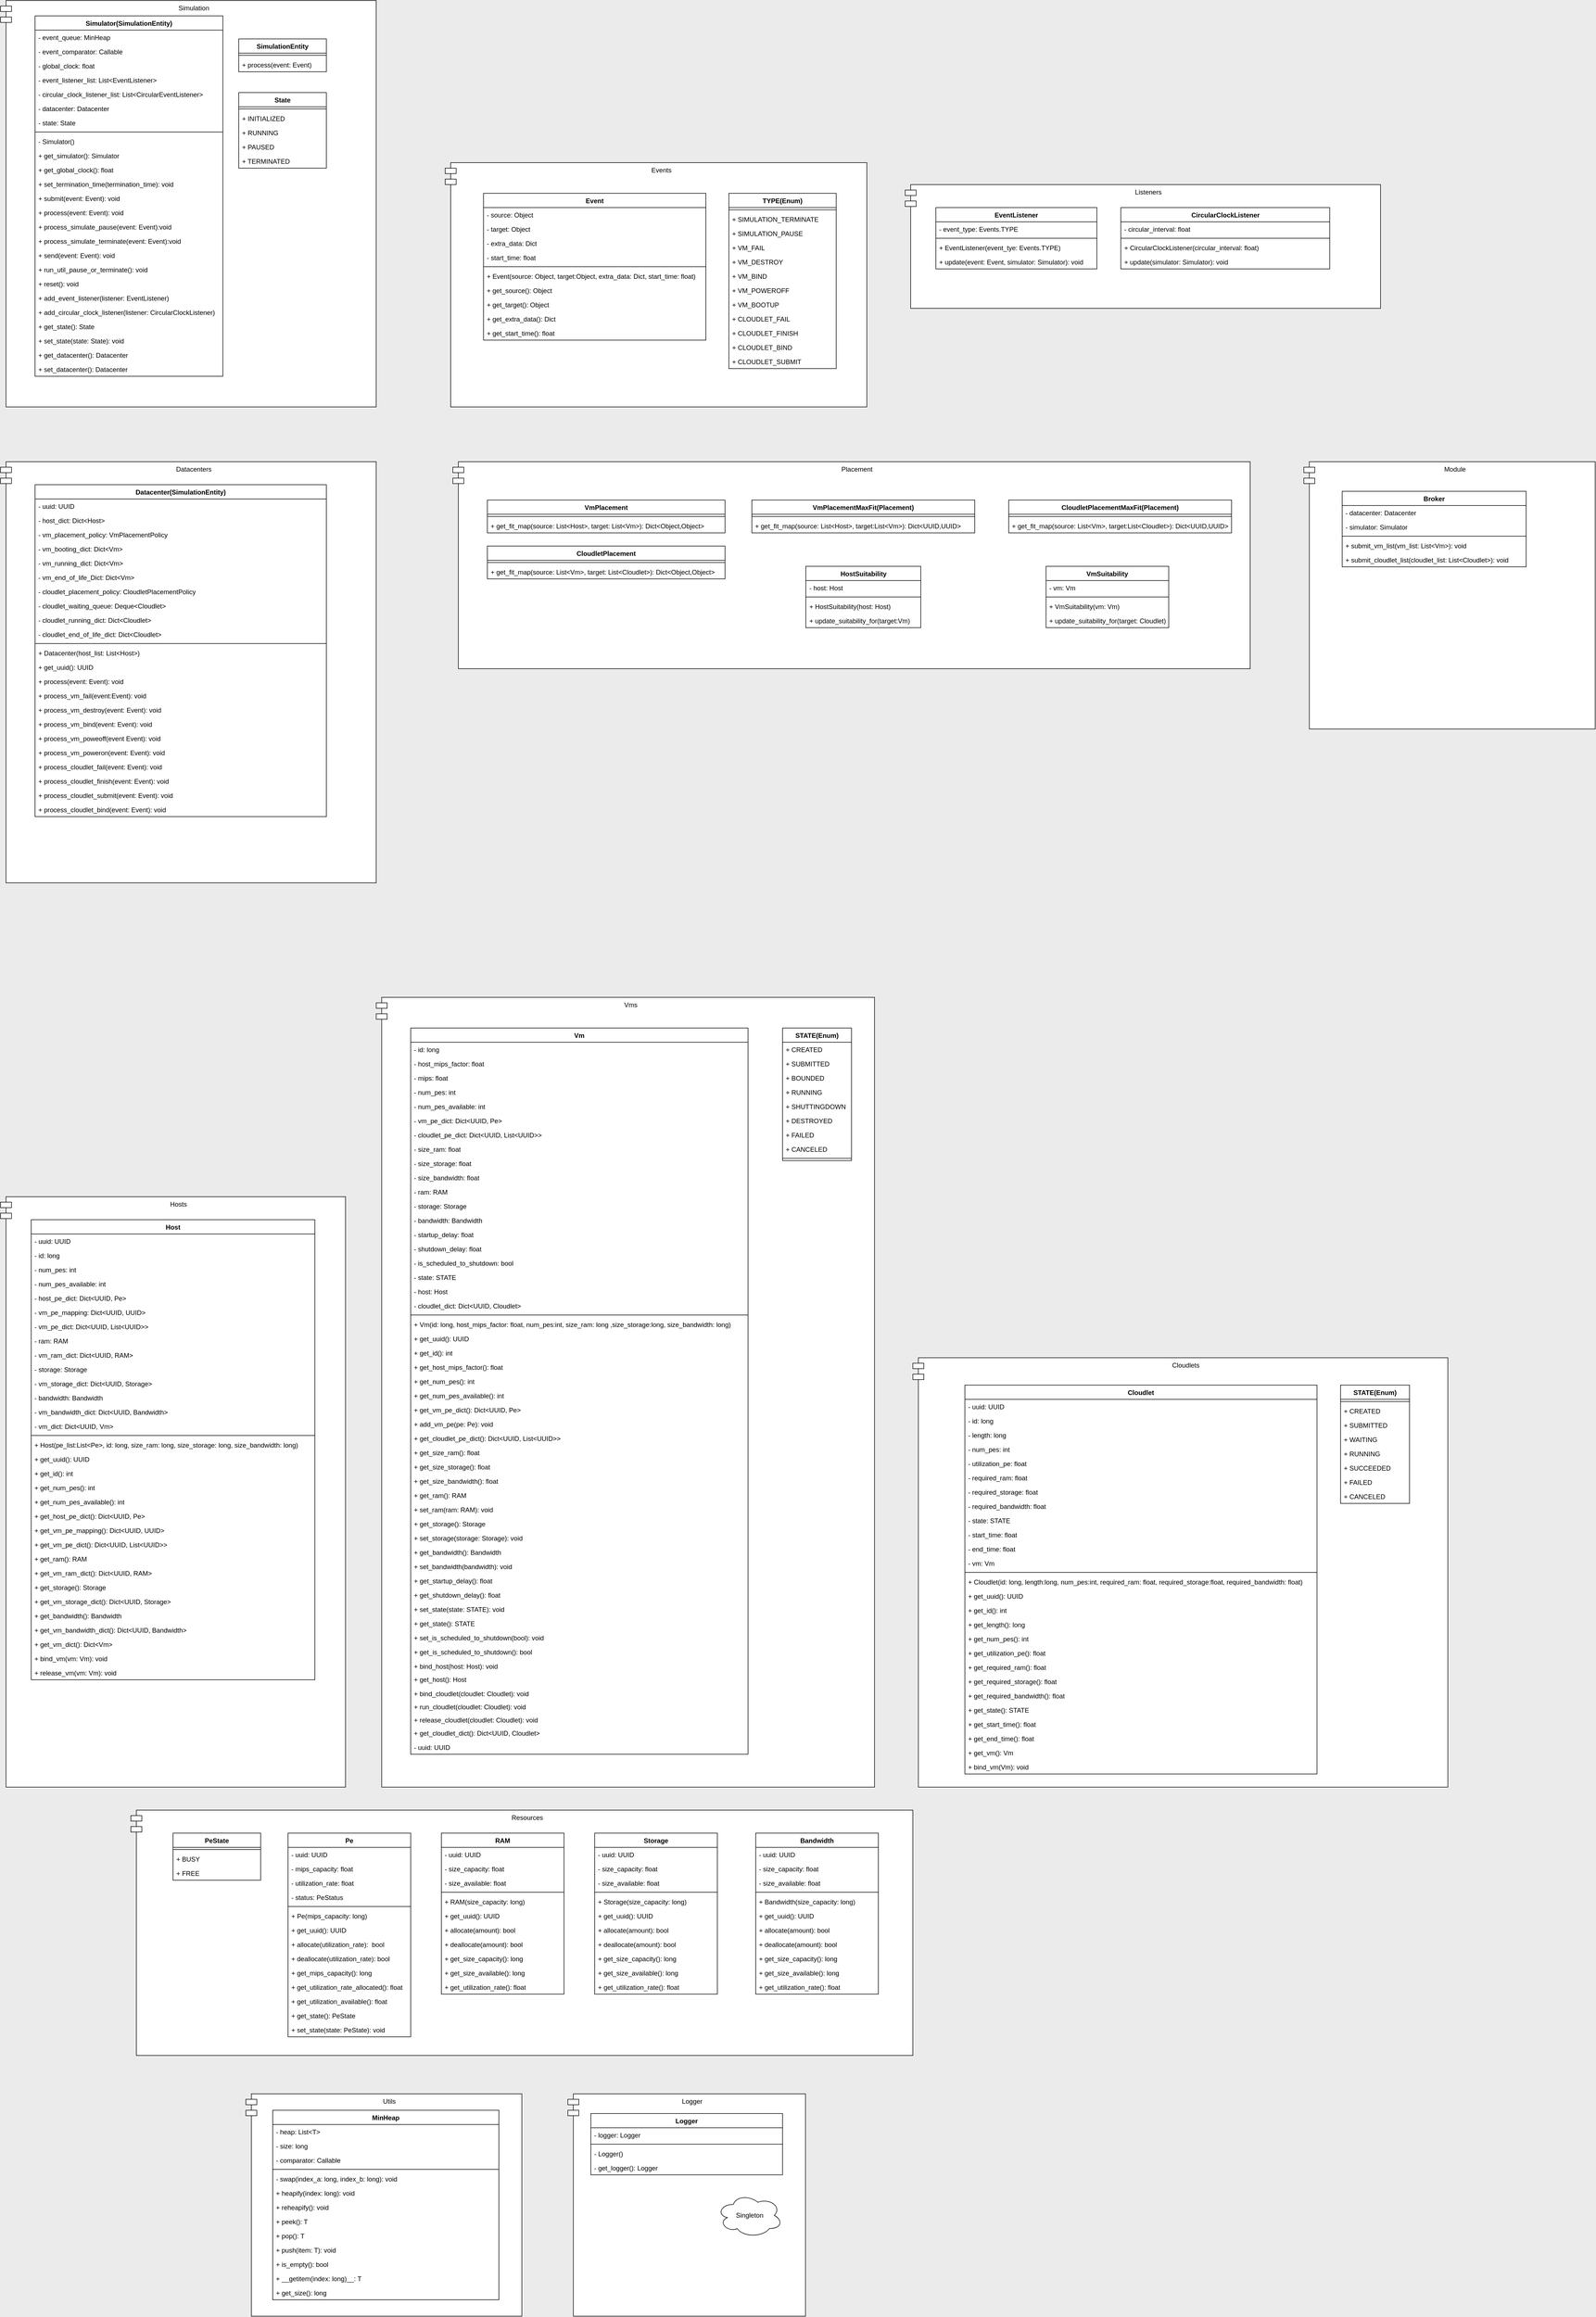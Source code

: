 <mxfile version="21.6.8" type="device">
  <diagram name="Page-1" id="b5b7bab2-c9e2-2cf4-8b2a-24fd1a2a6d21">
    <mxGraphModel dx="1195" dy="4030" grid="1" gridSize="14" guides="1" tooltips="1" connect="1" arrows="1" fold="1" page="1" pageScale="1" pageWidth="1169" pageHeight="827" background="#ebebeb" math="0" shadow="0">
      <root>
        <mxCell id="0" />
        <mxCell id="1" style="locked=1;" parent="0" />
        <mxCell id="NgCrJRhd1LBOfI6kHZwd-1" value="module" parent="0" />
        <mxCell id="NgCrJRhd1LBOfI6kHZwd-43" value="Resources" style="shape=module;align=left;spacingLeft=20;align=center;verticalAlign=top;whiteSpace=wrap;html=1;" parent="NgCrJRhd1LBOfI6kHZwd-1" vertex="1">
          <mxGeometry x="294" y="448" width="1428" height="448" as="geometry" />
        </mxCell>
        <mxCell id="NgCrJRhd1LBOfI6kHZwd-44" value="Hosts" style="shape=module;align=left;spacingLeft=20;align=center;verticalAlign=top;whiteSpace=wrap;html=1;" parent="NgCrJRhd1LBOfI6kHZwd-1" vertex="1">
          <mxGeometry x="56" y="-672" width="630" height="1078" as="geometry" />
        </mxCell>
        <mxCell id="NgCrJRhd1LBOfI6kHZwd-173" value="Vms" style="shape=module;align=left;spacingLeft=20;align=center;verticalAlign=top;whiteSpace=wrap;html=1;" parent="NgCrJRhd1LBOfI6kHZwd-1" vertex="1">
          <mxGeometry x="742" y="-1036" width="910" height="1442" as="geometry" />
        </mxCell>
        <mxCell id="NgCrJRhd1LBOfI6kHZwd-174" value="Utils" style="shape=module;align=left;spacingLeft=20;align=center;verticalAlign=top;whiteSpace=wrap;html=1;" parent="NgCrJRhd1LBOfI6kHZwd-1" vertex="1">
          <mxGeometry x="504" y="966" width="504" height="406" as="geometry" />
        </mxCell>
        <mxCell id="NgCrJRhd1LBOfI6kHZwd-205" value="Cloudlets" style="shape=module;align=left;spacingLeft=20;align=center;verticalAlign=top;whiteSpace=wrap;html=1;" parent="NgCrJRhd1LBOfI6kHZwd-1" vertex="1">
          <mxGeometry x="1722" y="-378" width="977" height="784" as="geometry" />
        </mxCell>
        <mxCell id="NgCrJRhd1LBOfI6kHZwd-261" value="Datacenters" style="shape=module;align=left;spacingLeft=20;align=center;verticalAlign=top;whiteSpace=wrap;html=1;" parent="NgCrJRhd1LBOfI6kHZwd-1" vertex="1">
          <mxGeometry x="56" y="-2014" width="686" height="769" as="geometry" />
        </mxCell>
        <mxCell id="NgCrJRhd1LBOfI6kHZwd-274" value="Simulation" style="shape=module;align=left;spacingLeft=20;align=center;verticalAlign=top;whiteSpace=wrap;html=1;" parent="NgCrJRhd1LBOfI6kHZwd-1" vertex="1">
          <mxGeometry x="56" y="-2856" width="686" height="742" as="geometry" />
        </mxCell>
        <mxCell id="NgCrJRhd1LBOfI6kHZwd-275" value="Events" style="shape=module;align=left;spacingLeft=20;align=center;verticalAlign=top;whiteSpace=wrap;html=1;" parent="NgCrJRhd1LBOfI6kHZwd-1" vertex="1">
          <mxGeometry x="868" y="-2560" width="770" height="446" as="geometry" />
        </mxCell>
        <mxCell id="4uSM0YzKmxsdrOHYCoHr-73" value="Placement" style="shape=module;align=left;spacingLeft=20;align=center;verticalAlign=top;whiteSpace=wrap;html=1;" parent="NgCrJRhd1LBOfI6kHZwd-1" vertex="1">
          <mxGeometry x="882" y="-2014" width="1456" height="378" as="geometry" />
        </mxCell>
        <mxCell id="aa0fB-Go82LGmL06oUGl-25" value="Logger" style="shape=module;align=left;spacingLeft=20;align=center;verticalAlign=top;whiteSpace=wrap;html=1;" parent="NgCrJRhd1LBOfI6kHZwd-1" vertex="1">
          <mxGeometry x="1092" y="966" width="434" height="406" as="geometry" />
        </mxCell>
        <mxCell id="aa0fB-Go82LGmL06oUGl-65" value="Listeners" style="shape=module;align=left;spacingLeft=20;align=center;verticalAlign=top;whiteSpace=wrap;html=1;" parent="NgCrJRhd1LBOfI6kHZwd-1" vertex="1">
          <mxGeometry x="1708" y="-2520" width="868" height="226" as="geometry" />
        </mxCell>
        <mxCell id="SwEvHzDZI8b8_GvDdE6v-2" value="Module" style="shape=module;align=left;spacingLeft=20;align=center;verticalAlign=top;whiteSpace=wrap;html=1;" parent="NgCrJRhd1LBOfI6kHZwd-1" vertex="1">
          <mxGeometry x="2436" y="-2014" width="532" height="488" as="geometry" />
        </mxCell>
        <mxCell id="NgCrJRhd1LBOfI6kHZwd-2" value="class" parent="0" />
        <mxCell id="NgCrJRhd1LBOfI6kHZwd-3" value="Pe" style="swimlane;fontStyle=1;align=center;verticalAlign=top;childLayout=stackLayout;horizontal=1;startSize=26;horizontalStack=0;resizeParent=1;resizeParentMax=0;resizeLast=0;collapsible=1;marginBottom=0;whiteSpace=wrap;html=1;" parent="NgCrJRhd1LBOfI6kHZwd-2" vertex="1">
          <mxGeometry x="581" y="490" width="224" height="372" as="geometry">
            <mxRectangle x="70" y="644" width="112" height="28" as="alternateBounds" />
          </mxGeometry>
        </mxCell>
        <mxCell id="NgCrJRhd1LBOfI6kHZwd-109" value="- uuid: UUID" style="text;strokeColor=none;fillColor=none;align=left;verticalAlign=top;spacingLeft=4;spacingRight=4;overflow=hidden;rotatable=0;points=[[0,0.5],[1,0.5]];portConstraint=eastwest;whiteSpace=wrap;html=1;" parent="NgCrJRhd1LBOfI6kHZwd-3" vertex="1">
          <mxGeometry y="26" width="224" height="26" as="geometry" />
        </mxCell>
        <mxCell id="NgCrJRhd1LBOfI6kHZwd-4" value="- mips_capacity: float" style="text;strokeColor=none;fillColor=none;align=left;verticalAlign=top;spacingLeft=4;spacingRight=4;overflow=hidden;rotatable=0;points=[[0,0.5],[1,0.5]];portConstraint=eastwest;whiteSpace=wrap;html=1;" parent="NgCrJRhd1LBOfI6kHZwd-3" vertex="1">
          <mxGeometry y="52" width="224" height="26" as="geometry" />
        </mxCell>
        <mxCell id="NgCrJRhd1LBOfI6kHZwd-5" value="- utilization_rate: float" style="text;strokeColor=none;fillColor=none;align=left;verticalAlign=top;spacingLeft=4;spacingRight=4;overflow=hidden;rotatable=0;points=[[0,0.5],[1,0.5]];portConstraint=eastwest;whiteSpace=wrap;html=1;" parent="NgCrJRhd1LBOfI6kHZwd-3" vertex="1">
          <mxGeometry y="78" width="224" height="26" as="geometry" />
        </mxCell>
        <mxCell id="CVqbhhNgBLilCXt4pJgN-36" value="- status: PeStatus" style="text;strokeColor=none;fillColor=none;align=left;verticalAlign=top;spacingLeft=4;spacingRight=4;overflow=hidden;rotatable=0;points=[[0,0.5],[1,0.5]];portConstraint=eastwest;whiteSpace=wrap;html=1;" parent="NgCrJRhd1LBOfI6kHZwd-3" vertex="1">
          <mxGeometry y="104" width="224" height="26" as="geometry" />
        </mxCell>
        <mxCell id="NgCrJRhd1LBOfI6kHZwd-6" value="" style="line;strokeWidth=1;fillColor=none;align=left;verticalAlign=middle;spacingTop=-1;spacingLeft=3;spacingRight=3;rotatable=0;labelPosition=right;points=[];portConstraint=eastwest;strokeColor=inherit;" parent="NgCrJRhd1LBOfI6kHZwd-3" vertex="1">
          <mxGeometry y="130" width="224" height="8" as="geometry" />
        </mxCell>
        <mxCell id="NgCrJRhd1LBOfI6kHZwd-7" value="+ Pe(mips_capacity: long)" style="text;strokeColor=none;fillColor=none;align=left;verticalAlign=top;spacingLeft=4;spacingRight=4;overflow=hidden;rotatable=0;points=[[0,0.5],[1,0.5]];portConstraint=eastwest;whiteSpace=wrap;html=1;" parent="NgCrJRhd1LBOfI6kHZwd-3" vertex="1">
          <mxGeometry y="138" width="224" height="26" as="geometry" />
        </mxCell>
        <mxCell id="NgCrJRhd1LBOfI6kHZwd-110" value="+ get_uuid(): UUID" style="text;strokeColor=none;fillColor=none;align=left;verticalAlign=top;spacingLeft=4;spacingRight=4;overflow=hidden;rotatable=0;points=[[0,0.5],[1,0.5]];portConstraint=eastwest;whiteSpace=wrap;html=1;" parent="NgCrJRhd1LBOfI6kHZwd-3" vertex="1">
          <mxGeometry y="164" width="224" height="26" as="geometry" />
        </mxCell>
        <mxCell id="NgCrJRhd1LBOfI6kHZwd-8" value="+ allocate(utilization_rate):&amp;nbsp; bool" style="text;strokeColor=none;fillColor=none;align=left;verticalAlign=top;spacingLeft=4;spacingRight=4;overflow=hidden;rotatable=0;points=[[0,0.5],[1,0.5]];portConstraint=eastwest;whiteSpace=wrap;html=1;" parent="NgCrJRhd1LBOfI6kHZwd-3" vertex="1">
          <mxGeometry y="190" width="224" height="26" as="geometry" />
        </mxCell>
        <mxCell id="NgCrJRhd1LBOfI6kHZwd-9" value="+ deallocate(utilization_rate): bool" style="text;strokeColor=none;fillColor=none;align=left;verticalAlign=top;spacingLeft=4;spacingRight=4;overflow=hidden;rotatable=0;points=[[0,0.5],[1,0.5]];portConstraint=eastwest;whiteSpace=wrap;html=1;" parent="NgCrJRhd1LBOfI6kHZwd-3" vertex="1">
          <mxGeometry y="216" width="224" height="26" as="geometry" />
        </mxCell>
        <mxCell id="NgCrJRhd1LBOfI6kHZwd-10" value="+ get_mips_capacity(): long" style="text;strokeColor=none;fillColor=none;align=left;verticalAlign=top;spacingLeft=4;spacingRight=4;overflow=hidden;rotatable=0;points=[[0,0.5],[1,0.5]];portConstraint=eastwest;whiteSpace=wrap;html=1;" parent="NgCrJRhd1LBOfI6kHZwd-3" vertex="1">
          <mxGeometry y="242" width="224" height="26" as="geometry" />
        </mxCell>
        <mxCell id="NgCrJRhd1LBOfI6kHZwd-11" value="+ get_utilization_rate_allocated(): float" style="text;strokeColor=none;fillColor=none;align=left;verticalAlign=top;spacingLeft=4;spacingRight=4;overflow=hidden;rotatable=0;points=[[0,0.5],[1,0.5]];portConstraint=eastwest;whiteSpace=wrap;html=1;" parent="NgCrJRhd1LBOfI6kHZwd-3" vertex="1">
          <mxGeometry y="268" width="224" height="26" as="geometry" />
        </mxCell>
        <mxCell id="NgCrJRhd1LBOfI6kHZwd-12" value="+ get_utilization_available(): float" style="text;strokeColor=none;fillColor=none;align=left;verticalAlign=top;spacingLeft=4;spacingRight=4;overflow=hidden;rotatable=0;points=[[0,0.5],[1,0.5]];portConstraint=eastwest;whiteSpace=wrap;html=1;" parent="NgCrJRhd1LBOfI6kHZwd-3" vertex="1">
          <mxGeometry y="294" width="224" height="26" as="geometry" />
        </mxCell>
        <mxCell id="CVqbhhNgBLilCXt4pJgN-37" value="+ get_state(): PeState" style="text;strokeColor=none;fillColor=none;align=left;verticalAlign=top;spacingLeft=4;spacingRight=4;overflow=hidden;rotatable=0;points=[[0,0.5],[1,0.5]];portConstraint=eastwest;whiteSpace=wrap;html=1;" parent="NgCrJRhd1LBOfI6kHZwd-3" vertex="1">
          <mxGeometry y="320" width="224" height="26" as="geometry" />
        </mxCell>
        <mxCell id="CVqbhhNgBLilCXt4pJgN-38" value="+ set_state(state: PeState): void" style="text;strokeColor=none;fillColor=none;align=left;verticalAlign=top;spacingLeft=4;spacingRight=4;overflow=hidden;rotatable=0;points=[[0,0.5],[1,0.5]];portConstraint=eastwest;whiteSpace=wrap;html=1;" parent="NgCrJRhd1LBOfI6kHZwd-3" vertex="1">
          <mxGeometry y="346" width="224" height="26" as="geometry" />
        </mxCell>
        <mxCell id="NgCrJRhd1LBOfI6kHZwd-13" value="RAM" style="swimlane;fontStyle=1;align=center;verticalAlign=top;childLayout=stackLayout;horizontal=1;startSize=26;horizontalStack=0;resizeParent=1;resizeParentMax=0;resizeLast=0;collapsible=1;marginBottom=0;whiteSpace=wrap;html=1;" parent="NgCrJRhd1LBOfI6kHZwd-2" vertex="1">
          <mxGeometry x="861" y="490" width="224" height="294" as="geometry">
            <mxRectangle x="70" y="644" width="112" height="28" as="alternateBounds" />
          </mxGeometry>
        </mxCell>
        <mxCell id="NgCrJRhd1LBOfI6kHZwd-113" value="- uuid: UUID" style="text;strokeColor=none;fillColor=none;align=left;verticalAlign=top;spacingLeft=4;spacingRight=4;overflow=hidden;rotatable=0;points=[[0,0.5],[1,0.5]];portConstraint=eastwest;whiteSpace=wrap;html=1;" parent="NgCrJRhd1LBOfI6kHZwd-13" vertex="1">
          <mxGeometry y="26" width="224" height="26" as="geometry" />
        </mxCell>
        <mxCell id="NgCrJRhd1LBOfI6kHZwd-14" value="- size_capacity: float" style="text;strokeColor=none;fillColor=none;align=left;verticalAlign=top;spacingLeft=4;spacingRight=4;overflow=hidden;rotatable=0;points=[[0,0.5],[1,0.5]];portConstraint=eastwest;whiteSpace=wrap;html=1;" parent="NgCrJRhd1LBOfI6kHZwd-13" vertex="1">
          <mxGeometry y="52" width="224" height="26" as="geometry" />
        </mxCell>
        <mxCell id="NgCrJRhd1LBOfI6kHZwd-15" value="- size_available: float" style="text;strokeColor=none;fillColor=none;align=left;verticalAlign=top;spacingLeft=4;spacingRight=4;overflow=hidden;rotatable=0;points=[[0,0.5],[1,0.5]];portConstraint=eastwest;whiteSpace=wrap;html=1;" parent="NgCrJRhd1LBOfI6kHZwd-13" vertex="1">
          <mxGeometry y="78" width="224" height="26" as="geometry" />
        </mxCell>
        <mxCell id="NgCrJRhd1LBOfI6kHZwd-16" value="" style="line;strokeWidth=1;fillColor=none;align=left;verticalAlign=middle;spacingTop=-1;spacingLeft=3;spacingRight=3;rotatable=0;labelPosition=right;points=[];portConstraint=eastwest;strokeColor=inherit;" parent="NgCrJRhd1LBOfI6kHZwd-13" vertex="1">
          <mxGeometry y="104" width="224" height="8" as="geometry" />
        </mxCell>
        <mxCell id="NgCrJRhd1LBOfI6kHZwd-17" value="+ RAM(size_capacity: long)" style="text;strokeColor=none;fillColor=none;align=left;verticalAlign=top;spacingLeft=4;spacingRight=4;overflow=hidden;rotatable=0;points=[[0,0.5],[1,0.5]];portConstraint=eastwest;whiteSpace=wrap;html=1;" parent="NgCrJRhd1LBOfI6kHZwd-13" vertex="1">
          <mxGeometry y="112" width="224" height="26" as="geometry" />
        </mxCell>
        <mxCell id="NgCrJRhd1LBOfI6kHZwd-114" value="+ get_uuid(): UUID" style="text;strokeColor=none;fillColor=none;align=left;verticalAlign=top;spacingLeft=4;spacingRight=4;overflow=hidden;rotatable=0;points=[[0,0.5],[1,0.5]];portConstraint=eastwest;whiteSpace=wrap;html=1;" parent="NgCrJRhd1LBOfI6kHZwd-13" vertex="1">
          <mxGeometry y="138" width="224" height="26" as="geometry" />
        </mxCell>
        <mxCell id="NgCrJRhd1LBOfI6kHZwd-18" value="+ allocate(amount): bool" style="text;strokeColor=none;fillColor=none;align=left;verticalAlign=top;spacingLeft=4;spacingRight=4;overflow=hidden;rotatable=0;points=[[0,0.5],[1,0.5]];portConstraint=eastwest;whiteSpace=wrap;html=1;" parent="NgCrJRhd1LBOfI6kHZwd-13" vertex="1">
          <mxGeometry y="164" width="224" height="26" as="geometry" />
        </mxCell>
        <mxCell id="NgCrJRhd1LBOfI6kHZwd-19" value="+ deallocate(amount): bool" style="text;strokeColor=none;fillColor=none;align=left;verticalAlign=top;spacingLeft=4;spacingRight=4;overflow=hidden;rotatable=0;points=[[0,0.5],[1,0.5]];portConstraint=eastwest;whiteSpace=wrap;html=1;" parent="NgCrJRhd1LBOfI6kHZwd-13" vertex="1">
          <mxGeometry y="190" width="224" height="26" as="geometry" />
        </mxCell>
        <mxCell id="NgCrJRhd1LBOfI6kHZwd-20" value="+ get_size_capacity(): long" style="text;strokeColor=none;fillColor=none;align=left;verticalAlign=top;spacingLeft=4;spacingRight=4;overflow=hidden;rotatable=0;points=[[0,0.5],[1,0.5]];portConstraint=eastwest;whiteSpace=wrap;html=1;" parent="NgCrJRhd1LBOfI6kHZwd-13" vertex="1">
          <mxGeometry y="216" width="224" height="26" as="geometry" />
        </mxCell>
        <mxCell id="NgCrJRhd1LBOfI6kHZwd-21" value="+ get_size_available(): long" style="text;strokeColor=none;fillColor=none;align=left;verticalAlign=top;spacingLeft=4;spacingRight=4;overflow=hidden;rotatable=0;points=[[0,0.5],[1,0.5]];portConstraint=eastwest;whiteSpace=wrap;html=1;" parent="NgCrJRhd1LBOfI6kHZwd-13" vertex="1">
          <mxGeometry y="242" width="224" height="26" as="geometry" />
        </mxCell>
        <mxCell id="NgCrJRhd1LBOfI6kHZwd-22" value="+ get_utilization_rate(): float" style="text;strokeColor=none;fillColor=none;align=left;verticalAlign=top;spacingLeft=4;spacingRight=4;overflow=hidden;rotatable=0;points=[[0,0.5],[1,0.5]];portConstraint=eastwest;whiteSpace=wrap;html=1;" parent="NgCrJRhd1LBOfI6kHZwd-13" vertex="1">
          <mxGeometry y="268" width="224" height="26" as="geometry" />
        </mxCell>
        <mxCell id="NgCrJRhd1LBOfI6kHZwd-23" value="Storage" style="swimlane;fontStyle=1;align=center;verticalAlign=top;childLayout=stackLayout;horizontal=1;startSize=26;horizontalStack=0;resizeParent=1;resizeParentMax=0;resizeLast=0;collapsible=1;marginBottom=0;whiteSpace=wrap;html=1;" parent="NgCrJRhd1LBOfI6kHZwd-2" vertex="1">
          <mxGeometry x="1141" y="490" width="224" height="294" as="geometry">
            <mxRectangle x="70" y="644" width="112" height="28" as="alternateBounds" />
          </mxGeometry>
        </mxCell>
        <mxCell id="NgCrJRhd1LBOfI6kHZwd-115" value="- uuid: UUID" style="text;strokeColor=none;fillColor=none;align=left;verticalAlign=top;spacingLeft=4;spacingRight=4;overflow=hidden;rotatable=0;points=[[0,0.5],[1,0.5]];portConstraint=eastwest;whiteSpace=wrap;html=1;" parent="NgCrJRhd1LBOfI6kHZwd-23" vertex="1">
          <mxGeometry y="26" width="224" height="26" as="geometry" />
        </mxCell>
        <mxCell id="NgCrJRhd1LBOfI6kHZwd-24" value="- size_capacity: float" style="text;strokeColor=none;fillColor=none;align=left;verticalAlign=top;spacingLeft=4;spacingRight=4;overflow=hidden;rotatable=0;points=[[0,0.5],[1,0.5]];portConstraint=eastwest;whiteSpace=wrap;html=1;" parent="NgCrJRhd1LBOfI6kHZwd-23" vertex="1">
          <mxGeometry y="52" width="224" height="26" as="geometry" />
        </mxCell>
        <mxCell id="NgCrJRhd1LBOfI6kHZwd-25" value="- size_available: float" style="text;strokeColor=none;fillColor=none;align=left;verticalAlign=top;spacingLeft=4;spacingRight=4;overflow=hidden;rotatable=0;points=[[0,0.5],[1,0.5]];portConstraint=eastwest;whiteSpace=wrap;html=1;" parent="NgCrJRhd1LBOfI6kHZwd-23" vertex="1">
          <mxGeometry y="78" width="224" height="26" as="geometry" />
        </mxCell>
        <mxCell id="NgCrJRhd1LBOfI6kHZwd-26" value="" style="line;strokeWidth=1;fillColor=none;align=left;verticalAlign=middle;spacingTop=-1;spacingLeft=3;spacingRight=3;rotatable=0;labelPosition=right;points=[];portConstraint=eastwest;strokeColor=inherit;" parent="NgCrJRhd1LBOfI6kHZwd-23" vertex="1">
          <mxGeometry y="104" width="224" height="8" as="geometry" />
        </mxCell>
        <mxCell id="NgCrJRhd1LBOfI6kHZwd-27" value="+ Storage(size_capacity: long)" style="text;strokeColor=none;fillColor=none;align=left;verticalAlign=top;spacingLeft=4;spacingRight=4;overflow=hidden;rotatable=0;points=[[0,0.5],[1,0.5]];portConstraint=eastwest;whiteSpace=wrap;html=1;" parent="NgCrJRhd1LBOfI6kHZwd-23" vertex="1">
          <mxGeometry y="112" width="224" height="26" as="geometry" />
        </mxCell>
        <mxCell id="NgCrJRhd1LBOfI6kHZwd-116" value="+ get_uuid(): UUID" style="text;strokeColor=none;fillColor=none;align=left;verticalAlign=top;spacingLeft=4;spacingRight=4;overflow=hidden;rotatable=0;points=[[0,0.5],[1,0.5]];portConstraint=eastwest;whiteSpace=wrap;html=1;" parent="NgCrJRhd1LBOfI6kHZwd-23" vertex="1">
          <mxGeometry y="138" width="224" height="26" as="geometry" />
        </mxCell>
        <mxCell id="NgCrJRhd1LBOfI6kHZwd-28" value="+ allocate(amount): bool" style="text;strokeColor=none;fillColor=none;align=left;verticalAlign=top;spacingLeft=4;spacingRight=4;overflow=hidden;rotatable=0;points=[[0,0.5],[1,0.5]];portConstraint=eastwest;whiteSpace=wrap;html=1;" parent="NgCrJRhd1LBOfI6kHZwd-23" vertex="1">
          <mxGeometry y="164" width="224" height="26" as="geometry" />
        </mxCell>
        <mxCell id="NgCrJRhd1LBOfI6kHZwd-29" value="+ deallocate(amount): bool" style="text;strokeColor=none;fillColor=none;align=left;verticalAlign=top;spacingLeft=4;spacingRight=4;overflow=hidden;rotatable=0;points=[[0,0.5],[1,0.5]];portConstraint=eastwest;whiteSpace=wrap;html=1;" parent="NgCrJRhd1LBOfI6kHZwd-23" vertex="1">
          <mxGeometry y="190" width="224" height="26" as="geometry" />
        </mxCell>
        <mxCell id="NgCrJRhd1LBOfI6kHZwd-30" value="+ get_size_capacity(): long" style="text;strokeColor=none;fillColor=none;align=left;verticalAlign=top;spacingLeft=4;spacingRight=4;overflow=hidden;rotatable=0;points=[[0,0.5],[1,0.5]];portConstraint=eastwest;whiteSpace=wrap;html=1;" parent="NgCrJRhd1LBOfI6kHZwd-23" vertex="1">
          <mxGeometry y="216" width="224" height="26" as="geometry" />
        </mxCell>
        <mxCell id="NgCrJRhd1LBOfI6kHZwd-31" value="+ get_size_available(): long" style="text;strokeColor=none;fillColor=none;align=left;verticalAlign=top;spacingLeft=4;spacingRight=4;overflow=hidden;rotatable=0;points=[[0,0.5],[1,0.5]];portConstraint=eastwest;whiteSpace=wrap;html=1;" parent="NgCrJRhd1LBOfI6kHZwd-23" vertex="1">
          <mxGeometry y="242" width="224" height="26" as="geometry" />
        </mxCell>
        <mxCell id="NgCrJRhd1LBOfI6kHZwd-32" value="+ get_utilization_rate(): float" style="text;strokeColor=none;fillColor=none;align=left;verticalAlign=top;spacingLeft=4;spacingRight=4;overflow=hidden;rotatable=0;points=[[0,0.5],[1,0.5]];portConstraint=eastwest;whiteSpace=wrap;html=1;" parent="NgCrJRhd1LBOfI6kHZwd-23" vertex="1">
          <mxGeometry y="268" width="224" height="26" as="geometry" />
        </mxCell>
        <mxCell id="NgCrJRhd1LBOfI6kHZwd-33" value="Bandwidth" style="swimlane;fontStyle=1;align=center;verticalAlign=top;childLayout=stackLayout;horizontal=1;startSize=26;horizontalStack=0;resizeParent=1;resizeParentMax=0;resizeLast=0;collapsible=1;marginBottom=0;whiteSpace=wrap;html=1;" parent="NgCrJRhd1LBOfI6kHZwd-2" vertex="1">
          <mxGeometry x="1435" y="490" width="224" height="294" as="geometry">
            <mxRectangle x="70" y="644" width="112" height="28" as="alternateBounds" />
          </mxGeometry>
        </mxCell>
        <mxCell id="NgCrJRhd1LBOfI6kHZwd-117" value="- uuid: UUID" style="text;strokeColor=none;fillColor=none;align=left;verticalAlign=top;spacingLeft=4;spacingRight=4;overflow=hidden;rotatable=0;points=[[0,0.5],[1,0.5]];portConstraint=eastwest;whiteSpace=wrap;html=1;" parent="NgCrJRhd1LBOfI6kHZwd-33" vertex="1">
          <mxGeometry y="26" width="224" height="26" as="geometry" />
        </mxCell>
        <mxCell id="NgCrJRhd1LBOfI6kHZwd-34" value="- size_capacity: float" style="text;strokeColor=none;fillColor=none;align=left;verticalAlign=top;spacingLeft=4;spacingRight=4;overflow=hidden;rotatable=0;points=[[0,0.5],[1,0.5]];portConstraint=eastwest;whiteSpace=wrap;html=1;" parent="NgCrJRhd1LBOfI6kHZwd-33" vertex="1">
          <mxGeometry y="52" width="224" height="26" as="geometry" />
        </mxCell>
        <mxCell id="NgCrJRhd1LBOfI6kHZwd-35" value="- size_available: float" style="text;strokeColor=none;fillColor=none;align=left;verticalAlign=top;spacingLeft=4;spacingRight=4;overflow=hidden;rotatable=0;points=[[0,0.5],[1,0.5]];portConstraint=eastwest;whiteSpace=wrap;html=1;" parent="NgCrJRhd1LBOfI6kHZwd-33" vertex="1">
          <mxGeometry y="78" width="224" height="26" as="geometry" />
        </mxCell>
        <mxCell id="NgCrJRhd1LBOfI6kHZwd-36" value="" style="line;strokeWidth=1;fillColor=none;align=left;verticalAlign=middle;spacingTop=-1;spacingLeft=3;spacingRight=3;rotatable=0;labelPosition=right;points=[];portConstraint=eastwest;strokeColor=inherit;" parent="NgCrJRhd1LBOfI6kHZwd-33" vertex="1">
          <mxGeometry y="104" width="224" height="8" as="geometry" />
        </mxCell>
        <mxCell id="NgCrJRhd1LBOfI6kHZwd-37" value="+ Bandwidth(size_capacity: long)" style="text;strokeColor=none;fillColor=none;align=left;verticalAlign=top;spacingLeft=4;spacingRight=4;overflow=hidden;rotatable=0;points=[[0,0.5],[1,0.5]];portConstraint=eastwest;whiteSpace=wrap;html=1;" parent="NgCrJRhd1LBOfI6kHZwd-33" vertex="1">
          <mxGeometry y="112" width="224" height="26" as="geometry" />
        </mxCell>
        <mxCell id="NgCrJRhd1LBOfI6kHZwd-118" value="+ get_uuid(): UUID" style="text;strokeColor=none;fillColor=none;align=left;verticalAlign=top;spacingLeft=4;spacingRight=4;overflow=hidden;rotatable=0;points=[[0,0.5],[1,0.5]];portConstraint=eastwest;whiteSpace=wrap;html=1;" parent="NgCrJRhd1LBOfI6kHZwd-33" vertex="1">
          <mxGeometry y="138" width="224" height="26" as="geometry" />
        </mxCell>
        <mxCell id="NgCrJRhd1LBOfI6kHZwd-38" value="+ allocate(amount): bool" style="text;strokeColor=none;fillColor=none;align=left;verticalAlign=top;spacingLeft=4;spacingRight=4;overflow=hidden;rotatable=0;points=[[0,0.5],[1,0.5]];portConstraint=eastwest;whiteSpace=wrap;html=1;" parent="NgCrJRhd1LBOfI6kHZwd-33" vertex="1">
          <mxGeometry y="164" width="224" height="26" as="geometry" />
        </mxCell>
        <mxCell id="NgCrJRhd1LBOfI6kHZwd-39" value="+ deallocate(amount): bool" style="text;strokeColor=none;fillColor=none;align=left;verticalAlign=top;spacingLeft=4;spacingRight=4;overflow=hidden;rotatable=0;points=[[0,0.5],[1,0.5]];portConstraint=eastwest;whiteSpace=wrap;html=1;" parent="NgCrJRhd1LBOfI6kHZwd-33" vertex="1">
          <mxGeometry y="190" width="224" height="26" as="geometry" />
        </mxCell>
        <mxCell id="NgCrJRhd1LBOfI6kHZwd-40" value="+ get_size_capacity(): long" style="text;strokeColor=none;fillColor=none;align=left;verticalAlign=top;spacingLeft=4;spacingRight=4;overflow=hidden;rotatable=0;points=[[0,0.5],[1,0.5]];portConstraint=eastwest;whiteSpace=wrap;html=1;" parent="NgCrJRhd1LBOfI6kHZwd-33" vertex="1">
          <mxGeometry y="216" width="224" height="26" as="geometry" />
        </mxCell>
        <mxCell id="NgCrJRhd1LBOfI6kHZwd-41" value="+ get_size_available(): long" style="text;strokeColor=none;fillColor=none;align=left;verticalAlign=top;spacingLeft=4;spacingRight=4;overflow=hidden;rotatable=0;points=[[0,0.5],[1,0.5]];portConstraint=eastwest;whiteSpace=wrap;html=1;" parent="NgCrJRhd1LBOfI6kHZwd-33" vertex="1">
          <mxGeometry y="242" width="224" height="26" as="geometry" />
        </mxCell>
        <mxCell id="NgCrJRhd1LBOfI6kHZwd-42" value="+ get_utilization_rate(): float" style="text;strokeColor=none;fillColor=none;align=left;verticalAlign=top;spacingLeft=4;spacingRight=4;overflow=hidden;rotatable=0;points=[[0,0.5],[1,0.5]];portConstraint=eastwest;whiteSpace=wrap;html=1;" parent="NgCrJRhd1LBOfI6kHZwd-33" vertex="1">
          <mxGeometry y="268" width="224" height="26" as="geometry" />
        </mxCell>
        <mxCell id="NgCrJRhd1LBOfI6kHZwd-55" value="Host" style="swimlane;fontStyle=1;align=center;verticalAlign=top;childLayout=stackLayout;horizontal=1;startSize=26;horizontalStack=0;resizeParent=1;resizeParentMax=0;resizeLast=0;collapsible=1;marginBottom=0;whiteSpace=wrap;html=1;" parent="NgCrJRhd1LBOfI6kHZwd-2" vertex="1">
          <mxGeometry x="112" y="-630" width="518" height="840" as="geometry">
            <mxRectangle x="70" y="644" width="112" height="28" as="alternateBounds" />
          </mxGeometry>
        </mxCell>
        <mxCell id="NgCrJRhd1LBOfI6kHZwd-56" value="- uuid: UUID" style="text;strokeColor=none;fillColor=none;align=left;verticalAlign=top;spacingLeft=4;spacingRight=4;overflow=hidden;rotatable=0;points=[[0,0.5],[1,0.5]];portConstraint=eastwest;whiteSpace=wrap;html=1;" parent="NgCrJRhd1LBOfI6kHZwd-55" vertex="1">
          <mxGeometry y="26" width="518" height="26" as="geometry" />
        </mxCell>
        <mxCell id="NgCrJRhd1LBOfI6kHZwd-57" value="- id: long&lt;br&gt;" style="text;strokeColor=none;fillColor=none;align=left;verticalAlign=top;spacingLeft=4;spacingRight=4;overflow=hidden;rotatable=0;points=[[0,0.5],[1,0.5]];portConstraint=eastwest;whiteSpace=wrap;html=1;" parent="NgCrJRhd1LBOfI6kHZwd-55" vertex="1">
          <mxGeometry y="52" width="518" height="26" as="geometry" />
        </mxCell>
        <mxCell id="NgCrJRhd1LBOfI6kHZwd-66" value="- num_pes: int" style="text;strokeColor=none;fillColor=none;align=left;verticalAlign=top;spacingLeft=4;spacingRight=4;overflow=hidden;rotatable=0;points=[[0,0.5],[1,0.5]];portConstraint=eastwest;whiteSpace=wrap;html=1;" parent="NgCrJRhd1LBOfI6kHZwd-55" vertex="1">
          <mxGeometry y="78" width="518" height="26" as="geometry" />
        </mxCell>
        <mxCell id="NgCrJRhd1LBOfI6kHZwd-67" value="- num_pes_available: int" style="text;strokeColor=none;fillColor=none;align=left;verticalAlign=top;spacingLeft=4;spacingRight=4;overflow=hidden;rotatable=0;points=[[0,0.5],[1,0.5]];portConstraint=eastwest;whiteSpace=wrap;html=1;" parent="NgCrJRhd1LBOfI6kHZwd-55" vertex="1">
          <mxGeometry y="104" width="518" height="26" as="geometry" />
        </mxCell>
        <mxCell id="NgCrJRhd1LBOfI6kHZwd-65" value="- host_pe_dict: Dict&amp;lt;UUID, Pe&amp;gt;" style="text;strokeColor=none;fillColor=none;align=left;verticalAlign=top;spacingLeft=4;spacingRight=4;overflow=hidden;rotatable=0;points=[[0,0.5],[1,0.5]];portConstraint=eastwest;whiteSpace=wrap;html=1;" parent="NgCrJRhd1LBOfI6kHZwd-55" vertex="1">
          <mxGeometry y="130" width="518" height="26" as="geometry" />
        </mxCell>
        <mxCell id="NgCrJRhd1LBOfI6kHZwd-119" value="- vm_pe_mapping: Dict&amp;lt;UUID, UUID&amp;gt;" style="text;strokeColor=none;fillColor=none;align=left;verticalAlign=top;spacingLeft=4;spacingRight=4;overflow=hidden;rotatable=0;points=[[0,0.5],[1,0.5]];portConstraint=eastwest;whiteSpace=wrap;html=1;" parent="NgCrJRhd1LBOfI6kHZwd-55" vertex="1">
          <mxGeometry y="156" width="518" height="26" as="geometry" />
        </mxCell>
        <mxCell id="CVqbhhNgBLilCXt4pJgN-41" value="- vm_pe_dict: Dict&amp;lt;UUID, List&amp;lt;UUID&amp;gt;&amp;gt;" style="text;strokeColor=none;fillColor=none;align=left;verticalAlign=top;spacingLeft=4;spacingRight=4;overflow=hidden;rotatable=0;points=[[0,0.5],[1,0.5]];portConstraint=eastwest;whiteSpace=wrap;html=1;" parent="NgCrJRhd1LBOfI6kHZwd-55" vertex="1">
          <mxGeometry y="182" width="518" height="26" as="geometry" />
        </mxCell>
        <mxCell id="NgCrJRhd1LBOfI6kHZwd-68" value="- ram: RAM" style="text;strokeColor=none;fillColor=none;align=left;verticalAlign=top;spacingLeft=4;spacingRight=4;overflow=hidden;rotatable=0;points=[[0,0.5],[1,0.5]];portConstraint=eastwest;whiteSpace=wrap;html=1;" parent="NgCrJRhd1LBOfI6kHZwd-55" vertex="1">
          <mxGeometry y="208" width="518" height="26" as="geometry" />
        </mxCell>
        <mxCell id="NgCrJRhd1LBOfI6kHZwd-122" value="- vm_ram_dict: Dict&amp;lt;UUID, RAM&amp;gt;" style="text;strokeColor=none;fillColor=none;align=left;verticalAlign=top;spacingLeft=4;spacingRight=4;overflow=hidden;rotatable=0;points=[[0,0.5],[1,0.5]];portConstraint=eastwest;whiteSpace=wrap;html=1;" parent="NgCrJRhd1LBOfI6kHZwd-55" vertex="1">
          <mxGeometry y="234" width="518" height="26" as="geometry" />
        </mxCell>
        <mxCell id="NgCrJRhd1LBOfI6kHZwd-69" value="- storage: Storage" style="text;strokeColor=none;fillColor=none;align=left;verticalAlign=top;spacingLeft=4;spacingRight=4;overflow=hidden;rotatable=0;points=[[0,0.5],[1,0.5]];portConstraint=eastwest;whiteSpace=wrap;html=1;" parent="NgCrJRhd1LBOfI6kHZwd-55" vertex="1">
          <mxGeometry y="260" width="518" height="26" as="geometry" />
        </mxCell>
        <mxCell id="NgCrJRhd1LBOfI6kHZwd-123" value="- vm_storage_dict: Dict&amp;lt;UUID, Storage&amp;gt;" style="text;strokeColor=none;fillColor=none;align=left;verticalAlign=top;spacingLeft=4;spacingRight=4;overflow=hidden;rotatable=0;points=[[0,0.5],[1,0.5]];portConstraint=eastwest;whiteSpace=wrap;html=1;" parent="NgCrJRhd1LBOfI6kHZwd-55" vertex="1">
          <mxGeometry y="286" width="518" height="26" as="geometry" />
        </mxCell>
        <mxCell id="NgCrJRhd1LBOfI6kHZwd-70" value="- bandwidth: Bandwidth" style="text;strokeColor=none;fillColor=none;align=left;verticalAlign=top;spacingLeft=4;spacingRight=4;overflow=hidden;rotatable=0;points=[[0,0.5],[1,0.5]];portConstraint=eastwest;whiteSpace=wrap;html=1;" parent="NgCrJRhd1LBOfI6kHZwd-55" vertex="1">
          <mxGeometry y="312" width="518" height="26" as="geometry" />
        </mxCell>
        <mxCell id="NgCrJRhd1LBOfI6kHZwd-124" value="- vm_bandwidth_dict: Dict&amp;lt;UUID, Bandwidth&amp;gt;" style="text;strokeColor=none;fillColor=none;align=left;verticalAlign=top;spacingLeft=4;spacingRight=4;overflow=hidden;rotatable=0;points=[[0,0.5],[1,0.5]];portConstraint=eastwest;whiteSpace=wrap;html=1;" parent="NgCrJRhd1LBOfI6kHZwd-55" vertex="1">
          <mxGeometry y="338" width="518" height="26" as="geometry" />
        </mxCell>
        <mxCell id="NgCrJRhd1LBOfI6kHZwd-71" value="- vm_dict: Dict&amp;lt;UUID, Vm&amp;gt;" style="text;strokeColor=none;fillColor=none;align=left;verticalAlign=top;spacingLeft=4;spacingRight=4;overflow=hidden;rotatable=0;points=[[0,0.5],[1,0.5]];portConstraint=eastwest;whiteSpace=wrap;html=1;" parent="NgCrJRhd1LBOfI6kHZwd-55" vertex="1">
          <mxGeometry y="364" width="518" height="26" as="geometry" />
        </mxCell>
        <mxCell id="NgCrJRhd1LBOfI6kHZwd-58" value="" style="line;strokeWidth=1;fillColor=none;align=left;verticalAlign=middle;spacingTop=-1;spacingLeft=3;spacingRight=3;rotatable=0;labelPosition=right;points=[];portConstraint=eastwest;strokeColor=inherit;" parent="NgCrJRhd1LBOfI6kHZwd-55" vertex="1">
          <mxGeometry y="390" width="518" height="8" as="geometry" />
        </mxCell>
        <mxCell id="NgCrJRhd1LBOfI6kHZwd-101" value="+ Host(pe_list:List&amp;lt;Pe&amp;gt;, id: long, size_ram: long, size_storage: long, size_bandwidth: long)" style="text;strokeColor=none;fillColor=none;align=left;verticalAlign=top;spacingLeft=4;spacingRight=4;overflow=hidden;rotatable=0;points=[[0,0.5],[1,0.5]];portConstraint=eastwest;whiteSpace=wrap;html=1;" parent="NgCrJRhd1LBOfI6kHZwd-55" vertex="1">
          <mxGeometry y="398" width="518" height="26" as="geometry" />
        </mxCell>
        <mxCell id="NgCrJRhd1LBOfI6kHZwd-59" value="+ get_uuid(): UUID" style="text;strokeColor=none;fillColor=none;align=left;verticalAlign=top;spacingLeft=4;spacingRight=4;overflow=hidden;rotatable=0;points=[[0,0.5],[1,0.5]];portConstraint=eastwest;whiteSpace=wrap;html=1;" parent="NgCrJRhd1LBOfI6kHZwd-55" vertex="1">
          <mxGeometry y="424" width="518" height="26" as="geometry" />
        </mxCell>
        <mxCell id="NgCrJRhd1LBOfI6kHZwd-60" value="+ get_id(): int" style="text;strokeColor=none;fillColor=none;align=left;verticalAlign=top;spacingLeft=4;spacingRight=4;overflow=hidden;rotatable=0;points=[[0,0.5],[1,0.5]];portConstraint=eastwest;whiteSpace=wrap;html=1;" parent="NgCrJRhd1LBOfI6kHZwd-55" vertex="1">
          <mxGeometry y="450" width="518" height="26" as="geometry" />
        </mxCell>
        <mxCell id="NgCrJRhd1LBOfI6kHZwd-62" value="+ get_num_pes(): int" style="text;strokeColor=none;fillColor=none;align=left;verticalAlign=top;spacingLeft=4;spacingRight=4;overflow=hidden;rotatable=0;points=[[0,0.5],[1,0.5]];portConstraint=eastwest;whiteSpace=wrap;html=1;" parent="NgCrJRhd1LBOfI6kHZwd-55" vertex="1">
          <mxGeometry y="476" width="518" height="26" as="geometry" />
        </mxCell>
        <mxCell id="NgCrJRhd1LBOfI6kHZwd-63" value="+ get_num_pes_available(): int" style="text;strokeColor=none;fillColor=none;align=left;verticalAlign=top;spacingLeft=4;spacingRight=4;overflow=hidden;rotatable=0;points=[[0,0.5],[1,0.5]];portConstraint=eastwest;whiteSpace=wrap;html=1;" parent="NgCrJRhd1LBOfI6kHZwd-55" vertex="1">
          <mxGeometry y="502" width="518" height="26" as="geometry" />
        </mxCell>
        <mxCell id="NgCrJRhd1LBOfI6kHZwd-126" value="+ get_host_pe_dict(): Dict&amp;lt;UUID, Pe&amp;gt;" style="text;strokeColor=none;fillColor=none;align=left;verticalAlign=top;spacingLeft=4;spacingRight=4;overflow=hidden;rotatable=0;points=[[0,0.5],[1,0.5]];portConstraint=eastwest;whiteSpace=wrap;html=1;" parent="NgCrJRhd1LBOfI6kHZwd-55" vertex="1">
          <mxGeometry y="528" width="518" height="26" as="geometry" />
        </mxCell>
        <mxCell id="NgCrJRhd1LBOfI6kHZwd-125" value="+ get_vm_pe_mapping(): Dict&amp;lt;UUID, UUID&amp;gt;" style="text;strokeColor=none;fillColor=none;align=left;verticalAlign=top;spacingLeft=4;spacingRight=4;overflow=hidden;rotatable=0;points=[[0,0.5],[1,0.5]];portConstraint=eastwest;whiteSpace=wrap;html=1;" parent="NgCrJRhd1LBOfI6kHZwd-55" vertex="1">
          <mxGeometry y="554" width="518" height="26" as="geometry" />
        </mxCell>
        <mxCell id="CVqbhhNgBLilCXt4pJgN-42" value="+ get_vm_pe_dict(): Dict&amp;lt;UUID, List&amp;lt;UUID&amp;gt;&amp;gt;" style="text;strokeColor=none;fillColor=none;align=left;verticalAlign=top;spacingLeft=4;spacingRight=4;overflow=hidden;rotatable=0;points=[[0,0.5],[1,0.5]];portConstraint=eastwest;whiteSpace=wrap;html=1;" parent="NgCrJRhd1LBOfI6kHZwd-55" vertex="1">
          <mxGeometry y="580" width="518" height="26" as="geometry" />
        </mxCell>
        <mxCell id="NgCrJRhd1LBOfI6kHZwd-64" value="+ get_ram(): RAM" style="text;strokeColor=none;fillColor=none;align=left;verticalAlign=top;spacingLeft=4;spacingRight=4;overflow=hidden;rotatable=0;points=[[0,0.5],[1,0.5]];portConstraint=eastwest;whiteSpace=wrap;html=1;" parent="NgCrJRhd1LBOfI6kHZwd-55" vertex="1">
          <mxGeometry y="606" width="518" height="26" as="geometry" />
        </mxCell>
        <mxCell id="NgCrJRhd1LBOfI6kHZwd-128" value="+ get_vm_ram_dict(): Dict&amp;lt;UUID, RAM&amp;gt;" style="text;strokeColor=none;fillColor=none;align=left;verticalAlign=top;spacingLeft=4;spacingRight=4;overflow=hidden;rotatable=0;points=[[0,0.5],[1,0.5]];portConstraint=eastwest;whiteSpace=wrap;html=1;" parent="NgCrJRhd1LBOfI6kHZwd-55" vertex="1">
          <mxGeometry y="632" width="518" height="26" as="geometry" />
        </mxCell>
        <mxCell id="NgCrJRhd1LBOfI6kHZwd-73" value="+ get_storage(): Storage" style="text;strokeColor=none;fillColor=none;align=left;verticalAlign=top;spacingLeft=4;spacingRight=4;overflow=hidden;rotatable=0;points=[[0,0.5],[1,0.5]];portConstraint=eastwest;whiteSpace=wrap;html=1;" parent="NgCrJRhd1LBOfI6kHZwd-55" vertex="1">
          <mxGeometry y="658" width="518" height="26" as="geometry" />
        </mxCell>
        <mxCell id="NgCrJRhd1LBOfI6kHZwd-129" value="+ get_vm_storage_dict(): Dict&amp;lt;UUID, Storage&amp;gt;" style="text;strokeColor=none;fillColor=none;align=left;verticalAlign=top;spacingLeft=4;spacingRight=4;overflow=hidden;rotatable=0;points=[[0,0.5],[1,0.5]];portConstraint=eastwest;whiteSpace=wrap;html=1;" parent="NgCrJRhd1LBOfI6kHZwd-55" vertex="1">
          <mxGeometry y="684" width="518" height="26" as="geometry" />
        </mxCell>
        <mxCell id="NgCrJRhd1LBOfI6kHZwd-74" value="+ get_bandwidth(): Bandwidth" style="text;strokeColor=none;fillColor=none;align=left;verticalAlign=top;spacingLeft=4;spacingRight=4;overflow=hidden;rotatable=0;points=[[0,0.5],[1,0.5]];portConstraint=eastwest;whiteSpace=wrap;html=1;" parent="NgCrJRhd1LBOfI6kHZwd-55" vertex="1">
          <mxGeometry y="710" width="518" height="26" as="geometry" />
        </mxCell>
        <mxCell id="NgCrJRhd1LBOfI6kHZwd-130" value="+ get_vm_bandwidth_dict(): Dict&amp;lt;UUID, Bandwidth&amp;gt;" style="text;strokeColor=none;fillColor=none;align=left;verticalAlign=top;spacingLeft=4;spacingRight=4;overflow=hidden;rotatable=0;points=[[0,0.5],[1,0.5]];portConstraint=eastwest;whiteSpace=wrap;html=1;" parent="NgCrJRhd1LBOfI6kHZwd-55" vertex="1">
          <mxGeometry y="736" width="518" height="26" as="geometry" />
        </mxCell>
        <mxCell id="NgCrJRhd1LBOfI6kHZwd-75" value="+ get_vm_dict(): Dict&amp;lt;Vm&amp;gt;&lt;br&gt;" style="text;strokeColor=none;fillColor=none;align=left;verticalAlign=top;spacingLeft=4;spacingRight=4;overflow=hidden;rotatable=0;points=[[0,0.5],[1,0.5]];portConstraint=eastwest;whiteSpace=wrap;html=1;" parent="NgCrJRhd1LBOfI6kHZwd-55" vertex="1">
          <mxGeometry y="762" width="518" height="26" as="geometry" />
        </mxCell>
        <mxCell id="NgCrJRhd1LBOfI6kHZwd-76" value="+ bind_vm(vm: Vm): void" style="text;strokeColor=none;fillColor=none;align=left;verticalAlign=top;spacingLeft=4;spacingRight=4;overflow=hidden;rotatable=0;points=[[0,0.5],[1,0.5]];portConstraint=eastwest;whiteSpace=wrap;html=1;" parent="NgCrJRhd1LBOfI6kHZwd-55" vertex="1">
          <mxGeometry y="788" width="518" height="26" as="geometry" />
        </mxCell>
        <mxCell id="NgCrJRhd1LBOfI6kHZwd-77" value="+ release_vm(vm: Vm): void" style="text;strokeColor=none;fillColor=none;align=left;verticalAlign=top;spacingLeft=4;spacingRight=4;overflow=hidden;rotatable=0;points=[[0,0.5],[1,0.5]];portConstraint=eastwest;whiteSpace=wrap;html=1;" parent="NgCrJRhd1LBOfI6kHZwd-55" vertex="1">
          <mxGeometry y="814" width="518" height="26" as="geometry" />
        </mxCell>
        <mxCell id="NgCrJRhd1LBOfI6kHZwd-79" value="Vm" style="swimlane;fontStyle=1;align=center;verticalAlign=top;childLayout=stackLayout;horizontal=1;startSize=26;horizontalStack=0;resizeParent=1;resizeParentMax=0;resizeLast=0;collapsible=1;marginBottom=0;whiteSpace=wrap;html=1;" parent="NgCrJRhd1LBOfI6kHZwd-2" vertex="1">
          <mxGeometry x="805" y="-980" width="616" height="1326" as="geometry">
            <mxRectangle x="70" y="644" width="112" height="28" as="alternateBounds" />
          </mxGeometry>
        </mxCell>
        <mxCell id="NgCrJRhd1LBOfI6kHZwd-81" value="- id: long&lt;br&gt;" style="text;strokeColor=none;fillColor=none;align=left;verticalAlign=top;spacingLeft=4;spacingRight=4;overflow=hidden;rotatable=0;points=[[0,0.5],[1,0.5]];portConstraint=eastwest;whiteSpace=wrap;html=1;" parent="NgCrJRhd1LBOfI6kHZwd-79" vertex="1">
          <mxGeometry y="26" width="616" height="26" as="geometry" />
        </mxCell>
        <mxCell id="NgCrJRhd1LBOfI6kHZwd-82" value="- host_mips_factor: float" style="text;strokeColor=none;fillColor=none;align=left;verticalAlign=top;spacingLeft=4;spacingRight=4;overflow=hidden;rotatable=0;points=[[0,0.5],[1,0.5]];portConstraint=eastwest;whiteSpace=wrap;html=1;" parent="NgCrJRhd1LBOfI6kHZwd-79" vertex="1">
          <mxGeometry y="52" width="616" height="26" as="geometry" />
        </mxCell>
        <mxCell id="aa0fB-Go82LGmL06oUGl-54" value="- mips: float" style="text;strokeColor=none;fillColor=none;align=left;verticalAlign=top;spacingLeft=4;spacingRight=4;overflow=hidden;rotatable=0;points=[[0,0.5],[1,0.5]];portConstraint=eastwest;whiteSpace=wrap;html=1;" parent="NgCrJRhd1LBOfI6kHZwd-79" vertex="1">
          <mxGeometry y="78" width="616" height="26" as="geometry" />
        </mxCell>
        <mxCell id="NgCrJRhd1LBOfI6kHZwd-83" value="- num_pes: int" style="text;strokeColor=none;fillColor=none;align=left;verticalAlign=top;spacingLeft=4;spacingRight=4;overflow=hidden;rotatable=0;points=[[0,0.5],[1,0.5]];portConstraint=eastwest;whiteSpace=wrap;html=1;" parent="NgCrJRhd1LBOfI6kHZwd-79" vertex="1">
          <mxGeometry y="104" width="616" height="26" as="geometry" />
        </mxCell>
        <mxCell id="aa0fB-Go82LGmL06oUGl-50" value="- num_pes_available: int" style="text;strokeColor=none;fillColor=none;align=left;verticalAlign=top;spacingLeft=4;spacingRight=4;overflow=hidden;rotatable=0;points=[[0,0.5],[1,0.5]];portConstraint=eastwest;whiteSpace=wrap;html=1;" parent="NgCrJRhd1LBOfI6kHZwd-79" vertex="1">
          <mxGeometry y="130" width="616" height="26" as="geometry" />
        </mxCell>
        <mxCell id="CVqbhhNgBLilCXt4pJgN-39" value="- vm_pe_dict: Dict&amp;lt;UUID, Pe&amp;gt;" style="text;strokeColor=none;fillColor=none;align=left;verticalAlign=top;spacingLeft=4;spacingRight=4;overflow=hidden;rotatable=0;points=[[0,0.5],[1,0.5]];portConstraint=eastwest;whiteSpace=wrap;html=1;" parent="NgCrJRhd1LBOfI6kHZwd-79" vertex="1">
          <mxGeometry y="156" width="616" height="26" as="geometry" />
        </mxCell>
        <mxCell id="CVqbhhNgBLilCXt4pJgN-43" value="- cloudlet_pe_dict: Dict&amp;lt;UUID, List&amp;lt;UUID&amp;gt;&amp;gt;" style="text;strokeColor=none;fillColor=none;align=left;verticalAlign=top;spacingLeft=4;spacingRight=4;overflow=hidden;rotatable=0;points=[[0,0.5],[1,0.5]];portConstraint=eastwest;whiteSpace=wrap;html=1;" parent="NgCrJRhd1LBOfI6kHZwd-79" vertex="1">
          <mxGeometry y="182" width="616" height="26" as="geometry" />
        </mxCell>
        <mxCell id="NgCrJRhd1LBOfI6kHZwd-84" value="- size_ram: float" style="text;strokeColor=none;fillColor=none;align=left;verticalAlign=top;spacingLeft=4;spacingRight=4;overflow=hidden;rotatable=0;points=[[0,0.5],[1,0.5]];portConstraint=eastwest;whiteSpace=wrap;html=1;" parent="NgCrJRhd1LBOfI6kHZwd-79" vertex="1">
          <mxGeometry y="208" width="616" height="26" as="geometry" />
        </mxCell>
        <mxCell id="NgCrJRhd1LBOfI6kHZwd-102" value="- size_storage: float" style="text;strokeColor=none;fillColor=none;align=left;verticalAlign=top;spacingLeft=4;spacingRight=4;overflow=hidden;rotatable=0;points=[[0,0.5],[1,0.5]];portConstraint=eastwest;whiteSpace=wrap;html=1;" parent="NgCrJRhd1LBOfI6kHZwd-79" vertex="1">
          <mxGeometry y="234" width="616" height="26" as="geometry" />
        </mxCell>
        <mxCell id="NgCrJRhd1LBOfI6kHZwd-103" value="- size_bandwidth: float" style="text;strokeColor=none;fillColor=none;align=left;verticalAlign=top;spacingLeft=4;spacingRight=4;overflow=hidden;rotatable=0;points=[[0,0.5],[1,0.5]];portConstraint=eastwest;whiteSpace=wrap;html=1;" parent="NgCrJRhd1LBOfI6kHZwd-79" vertex="1">
          <mxGeometry y="260" width="616" height="26" as="geometry" />
        </mxCell>
        <mxCell id="NgCrJRhd1LBOfI6kHZwd-85" value="- ram: RAM&lt;br&gt;" style="text;strokeColor=none;fillColor=none;align=left;verticalAlign=top;spacingLeft=4;spacingRight=4;overflow=hidden;rotatable=0;points=[[0,0.5],[1,0.5]];portConstraint=eastwest;whiteSpace=wrap;html=1;" parent="NgCrJRhd1LBOfI6kHZwd-79" vertex="1">
          <mxGeometry y="286" width="616" height="26" as="geometry" />
        </mxCell>
        <mxCell id="NgCrJRhd1LBOfI6kHZwd-86" value="- storage: Storage" style="text;strokeColor=none;fillColor=none;align=left;verticalAlign=top;spacingLeft=4;spacingRight=4;overflow=hidden;rotatable=0;points=[[0,0.5],[1,0.5]];portConstraint=eastwest;whiteSpace=wrap;html=1;" parent="NgCrJRhd1LBOfI6kHZwd-79" vertex="1">
          <mxGeometry y="312" width="616" height="26" as="geometry" />
        </mxCell>
        <mxCell id="NgCrJRhd1LBOfI6kHZwd-87" value="- bandwidth: Bandwidth" style="text;strokeColor=none;fillColor=none;align=left;verticalAlign=top;spacingLeft=4;spacingRight=4;overflow=hidden;rotatable=0;points=[[0,0.5],[1,0.5]];portConstraint=eastwest;whiteSpace=wrap;html=1;" parent="NgCrJRhd1LBOfI6kHZwd-79" vertex="1">
          <mxGeometry y="338" width="616" height="26" as="geometry" />
        </mxCell>
        <mxCell id="NgCrJRhd1LBOfI6kHZwd-104" value="- startup_delay: float" style="text;strokeColor=none;fillColor=none;align=left;verticalAlign=top;spacingLeft=4;spacingRight=4;overflow=hidden;rotatable=0;points=[[0,0.5],[1,0.5]];portConstraint=eastwest;whiteSpace=wrap;html=1;" parent="NgCrJRhd1LBOfI6kHZwd-79" vertex="1">
          <mxGeometry y="364" width="616" height="26" as="geometry" />
        </mxCell>
        <mxCell id="NgCrJRhd1LBOfI6kHZwd-105" value="- shutdown_delay: float" style="text;strokeColor=none;fillColor=none;align=left;verticalAlign=top;spacingLeft=4;spacingRight=4;overflow=hidden;rotatable=0;points=[[0,0.5],[1,0.5]];portConstraint=eastwest;whiteSpace=wrap;html=1;" parent="NgCrJRhd1LBOfI6kHZwd-79" vertex="1">
          <mxGeometry y="390" width="616" height="26" as="geometry" />
        </mxCell>
        <mxCell id="HM_-hnlkCbg2ahsWRwBR-3" value="- is_scheduled_to_shutdown: bool" style="text;strokeColor=none;fillColor=none;align=left;verticalAlign=top;spacingLeft=4;spacingRight=4;overflow=hidden;rotatable=0;points=[[0,0.5],[1,0.5]];portConstraint=eastwest;whiteSpace=wrap;html=1;" vertex="1" parent="NgCrJRhd1LBOfI6kHZwd-79">
          <mxGeometry y="416" width="616" height="26" as="geometry" />
        </mxCell>
        <mxCell id="NgCrJRhd1LBOfI6kHZwd-239" value="- state: STATE" style="text;strokeColor=none;fillColor=none;align=left;verticalAlign=top;spacingLeft=4;spacingRight=4;overflow=hidden;rotatable=0;points=[[0,0.5],[1,0.5]];portConstraint=eastwest;whiteSpace=wrap;html=1;" parent="NgCrJRhd1LBOfI6kHZwd-79" vertex="1">
          <mxGeometry y="442" width="616" height="26" as="geometry" />
        </mxCell>
        <mxCell id="NgCrJRhd1LBOfI6kHZwd-106" value="- host: Host" style="text;strokeColor=none;fillColor=none;align=left;verticalAlign=top;spacingLeft=4;spacingRight=4;overflow=hidden;rotatable=0;points=[[0,0.5],[1,0.5]];portConstraint=eastwest;whiteSpace=wrap;html=1;" parent="NgCrJRhd1LBOfI6kHZwd-79" vertex="1">
          <mxGeometry y="468" width="616" height="26" as="geometry" />
        </mxCell>
        <mxCell id="aa0fB-Go82LGmL06oUGl-22" value="- cloudlet_dict: Dict&amp;lt;UUID, Cloudlet&amp;gt;" style="text;strokeColor=none;fillColor=none;align=left;verticalAlign=top;spacingLeft=4;spacingRight=4;overflow=hidden;rotatable=0;points=[[0,0.5],[1,0.5]];portConstraint=eastwest;whiteSpace=wrap;html=1;" parent="NgCrJRhd1LBOfI6kHZwd-79" vertex="1">
          <mxGeometry y="494" width="616" height="26" as="geometry" />
        </mxCell>
        <mxCell id="NgCrJRhd1LBOfI6kHZwd-89" value="" style="line;strokeWidth=1;fillColor=none;align=left;verticalAlign=middle;spacingTop=-1;spacingLeft=3;spacingRight=3;rotatable=0;labelPosition=right;points=[];portConstraint=eastwest;strokeColor=inherit;" parent="NgCrJRhd1LBOfI6kHZwd-79" vertex="1">
          <mxGeometry y="520" width="616" height="8" as="geometry" />
        </mxCell>
        <mxCell id="NgCrJRhd1LBOfI6kHZwd-170" value="+ Vm(id: long, host_mips_factor: float, num_pes:int, size_ram: long ,size_storage:long, size_bandwidth: long)" style="text;strokeColor=none;fillColor=none;align=left;verticalAlign=top;spacingLeft=4;spacingRight=4;overflow=hidden;rotatable=0;points=[[0,0.5],[1,0.5]];portConstraint=eastwest;whiteSpace=wrap;html=1;" parent="NgCrJRhd1LBOfI6kHZwd-79" vertex="1">
          <mxGeometry y="528" width="616" height="26" as="geometry" />
        </mxCell>
        <mxCell id="NgCrJRhd1LBOfI6kHZwd-90" value="+ get_uuid(): UUID" style="text;strokeColor=none;fillColor=none;align=left;verticalAlign=top;spacingLeft=4;spacingRight=4;overflow=hidden;rotatable=0;points=[[0,0.5],[1,0.5]];portConstraint=eastwest;whiteSpace=wrap;html=1;" parent="NgCrJRhd1LBOfI6kHZwd-79" vertex="1">
          <mxGeometry y="554" width="616" height="26" as="geometry" />
        </mxCell>
        <mxCell id="NgCrJRhd1LBOfI6kHZwd-91" value="+ get_id(): int" style="text;strokeColor=none;fillColor=none;align=left;verticalAlign=top;spacingLeft=4;spacingRight=4;overflow=hidden;rotatable=0;points=[[0,0.5],[1,0.5]];portConstraint=eastwest;whiteSpace=wrap;html=1;" parent="NgCrJRhd1LBOfI6kHZwd-79" vertex="1">
          <mxGeometry y="580" width="616" height="26" as="geometry" />
        </mxCell>
        <mxCell id="CVqbhhNgBLilCXt4pJgN-40" value="+ get_host_mips_factor(): float" style="text;strokeColor=none;fillColor=none;align=left;verticalAlign=top;spacingLeft=4;spacingRight=4;overflow=hidden;rotatable=0;points=[[0,0.5],[1,0.5]];portConstraint=eastwest;whiteSpace=wrap;html=1;" parent="NgCrJRhd1LBOfI6kHZwd-79" vertex="1">
          <mxGeometry y="606" width="616" height="26" as="geometry" />
        </mxCell>
        <mxCell id="NgCrJRhd1LBOfI6kHZwd-131" value="+ get_num_pes(): int" style="text;strokeColor=none;fillColor=none;align=left;verticalAlign=top;spacingLeft=4;spacingRight=4;overflow=hidden;rotatable=0;points=[[0,0.5],[1,0.5]];portConstraint=eastwest;whiteSpace=wrap;html=1;" parent="NgCrJRhd1LBOfI6kHZwd-79" vertex="1">
          <mxGeometry y="632" width="616" height="26" as="geometry" />
        </mxCell>
        <mxCell id="aa0fB-Go82LGmL06oUGl-51" value="+ get_num_pes_available(): int" style="text;strokeColor=none;fillColor=none;align=left;verticalAlign=top;spacingLeft=4;spacingRight=4;overflow=hidden;rotatable=0;points=[[0,0.5],[1,0.5]];portConstraint=eastwest;whiteSpace=wrap;html=1;" parent="NgCrJRhd1LBOfI6kHZwd-79" vertex="1">
          <mxGeometry y="658" width="616" height="26" as="geometry" />
        </mxCell>
        <mxCell id="CVqbhhNgBLilCXt4pJgN-44" value="+ get_vm_pe_dict(): Dict&amp;lt;UUID, Pe&amp;gt;" style="text;strokeColor=none;fillColor=none;align=left;verticalAlign=top;spacingLeft=4;spacingRight=4;overflow=hidden;rotatable=0;points=[[0,0.5],[1,0.5]];portConstraint=eastwest;whiteSpace=wrap;html=1;" parent="NgCrJRhd1LBOfI6kHZwd-79" vertex="1">
          <mxGeometry y="684" width="616" height="26" as="geometry" />
        </mxCell>
        <mxCell id="CVqbhhNgBLilCXt4pJgN-64" value="+ add_vm_pe(pe: Pe): void" style="text;strokeColor=none;fillColor=none;align=left;verticalAlign=top;spacingLeft=4;spacingRight=4;overflow=hidden;rotatable=0;points=[[0,0.5],[1,0.5]];portConstraint=eastwest;whiteSpace=wrap;html=1;" parent="NgCrJRhd1LBOfI6kHZwd-79" vertex="1">
          <mxGeometry y="710" width="616" height="26" as="geometry" />
        </mxCell>
        <mxCell id="CVqbhhNgBLilCXt4pJgN-45" value="+ get_cloudlet_pe_dict(): Dict&amp;lt;UUID, List&amp;lt;UUID&amp;gt;&amp;gt;" style="text;strokeColor=none;fillColor=none;align=left;verticalAlign=top;spacingLeft=4;spacingRight=4;overflow=hidden;rotatable=0;points=[[0,0.5],[1,0.5]];portConstraint=eastwest;whiteSpace=wrap;html=1;" parent="NgCrJRhd1LBOfI6kHZwd-79" vertex="1">
          <mxGeometry y="736" width="616" height="26" as="geometry" />
        </mxCell>
        <mxCell id="NgCrJRhd1LBOfI6kHZwd-132" value="+ get_size_ram(): float" style="text;strokeColor=none;fillColor=none;align=left;verticalAlign=top;spacingLeft=4;spacingRight=4;overflow=hidden;rotatable=0;points=[[0,0.5],[1,0.5]];portConstraint=eastwest;whiteSpace=wrap;html=1;" parent="NgCrJRhd1LBOfI6kHZwd-79" vertex="1">
          <mxGeometry y="762" width="616" height="26" as="geometry" />
        </mxCell>
        <mxCell id="NgCrJRhd1LBOfI6kHZwd-133" value="+ get_size_storage(): float" style="text;strokeColor=none;fillColor=none;align=left;verticalAlign=top;spacingLeft=4;spacingRight=4;overflow=hidden;rotatable=0;points=[[0,0.5],[1,0.5]];portConstraint=eastwest;whiteSpace=wrap;html=1;" parent="NgCrJRhd1LBOfI6kHZwd-79" vertex="1">
          <mxGeometry y="788" width="616" height="26" as="geometry" />
        </mxCell>
        <mxCell id="NgCrJRhd1LBOfI6kHZwd-134" value="+ get_size_bandwidth(): float" style="text;strokeColor=none;fillColor=none;align=left;verticalAlign=top;spacingLeft=4;spacingRight=4;overflow=hidden;rotatable=0;points=[[0,0.5],[1,0.5]];portConstraint=eastwest;whiteSpace=wrap;html=1;" parent="NgCrJRhd1LBOfI6kHZwd-79" vertex="1">
          <mxGeometry y="814" width="616" height="26" as="geometry" />
        </mxCell>
        <mxCell id="NgCrJRhd1LBOfI6kHZwd-95" value="+ get_ram(): RAM" style="text;strokeColor=none;fillColor=none;align=left;verticalAlign=top;spacingLeft=4;spacingRight=4;overflow=hidden;rotatable=0;points=[[0,0.5],[1,0.5]];portConstraint=eastwest;whiteSpace=wrap;html=1;" parent="NgCrJRhd1LBOfI6kHZwd-79" vertex="1">
          <mxGeometry y="840" width="616" height="26" as="geometry" />
        </mxCell>
        <mxCell id="CVqbhhNgBLilCXt4pJgN-46" value="+ set_ram(ram: RAM): void" style="text;strokeColor=none;fillColor=none;align=left;verticalAlign=top;spacingLeft=4;spacingRight=4;overflow=hidden;rotatable=0;points=[[0,0.5],[1,0.5]];portConstraint=eastwest;whiteSpace=wrap;html=1;" parent="NgCrJRhd1LBOfI6kHZwd-79" vertex="1">
          <mxGeometry y="866" width="616" height="26" as="geometry" />
        </mxCell>
        <mxCell id="NgCrJRhd1LBOfI6kHZwd-96" value="+ get_storage(): Storage" style="text;strokeColor=none;fillColor=none;align=left;verticalAlign=top;spacingLeft=4;spacingRight=4;overflow=hidden;rotatable=0;points=[[0,0.5],[1,0.5]];portConstraint=eastwest;whiteSpace=wrap;html=1;" parent="NgCrJRhd1LBOfI6kHZwd-79" vertex="1">
          <mxGeometry y="892" width="616" height="26" as="geometry" />
        </mxCell>
        <mxCell id="CVqbhhNgBLilCXt4pJgN-47" value="+ set_storage(storage: Storage): void" style="text;strokeColor=none;fillColor=none;align=left;verticalAlign=top;spacingLeft=4;spacingRight=4;overflow=hidden;rotatable=0;points=[[0,0.5],[1,0.5]];portConstraint=eastwest;whiteSpace=wrap;html=1;" parent="NgCrJRhd1LBOfI6kHZwd-79" vertex="1">
          <mxGeometry y="918" width="616" height="26" as="geometry" />
        </mxCell>
        <mxCell id="NgCrJRhd1LBOfI6kHZwd-97" value="+ get_bandwidth(): Bandwidth" style="text;strokeColor=none;fillColor=none;align=left;verticalAlign=top;spacingLeft=4;spacingRight=4;overflow=hidden;rotatable=0;points=[[0,0.5],[1,0.5]];portConstraint=eastwest;whiteSpace=wrap;html=1;" parent="NgCrJRhd1LBOfI6kHZwd-79" vertex="1">
          <mxGeometry y="944" width="616" height="26" as="geometry" />
        </mxCell>
        <mxCell id="CVqbhhNgBLilCXt4pJgN-48" value="+ set_bandwidth(bandwidth): void" style="text;strokeColor=none;fillColor=none;align=left;verticalAlign=top;spacingLeft=4;spacingRight=4;overflow=hidden;rotatable=0;points=[[0,0.5],[1,0.5]];portConstraint=eastwest;whiteSpace=wrap;html=1;" parent="NgCrJRhd1LBOfI6kHZwd-79" vertex="1">
          <mxGeometry y="970" width="616" height="26" as="geometry" />
        </mxCell>
        <mxCell id="NgCrJRhd1LBOfI6kHZwd-135" value="+ get_startup_delay(): float" style="text;strokeColor=none;fillColor=none;align=left;verticalAlign=top;spacingLeft=4;spacingRight=4;overflow=hidden;rotatable=0;points=[[0,0.5],[1,0.5]];portConstraint=eastwest;whiteSpace=wrap;html=1;" parent="NgCrJRhd1LBOfI6kHZwd-79" vertex="1">
          <mxGeometry y="996" width="616" height="26" as="geometry" />
        </mxCell>
        <mxCell id="NgCrJRhd1LBOfI6kHZwd-136" value="+ get_shutdown_delay(): float" style="text;strokeColor=none;fillColor=none;align=left;verticalAlign=top;spacingLeft=4;spacingRight=4;overflow=hidden;rotatable=0;points=[[0,0.5],[1,0.5]];portConstraint=eastwest;whiteSpace=wrap;html=1;" parent="NgCrJRhd1LBOfI6kHZwd-79" vertex="1">
          <mxGeometry y="1022" width="616" height="26" as="geometry" />
        </mxCell>
        <mxCell id="CVqbhhNgBLilCXt4pJgN-17" value="+ set_state(state: STATE): void" style="text;strokeColor=none;fillColor=none;align=left;verticalAlign=top;spacingLeft=4;spacingRight=4;overflow=hidden;rotatable=0;points=[[0,0.5],[1,0.5]];portConstraint=eastwest;whiteSpace=wrap;html=1;" parent="NgCrJRhd1LBOfI6kHZwd-79" vertex="1">
          <mxGeometry y="1048" width="616" height="26" as="geometry" />
        </mxCell>
        <mxCell id="NgCrJRhd1LBOfI6kHZwd-240" value="+ get_state(): STATE" style="text;strokeColor=none;fillColor=none;align=left;verticalAlign=top;spacingLeft=4;spacingRight=4;overflow=hidden;rotatable=0;points=[[0,0.5],[1,0.5]];portConstraint=eastwest;whiteSpace=wrap;html=1;" parent="NgCrJRhd1LBOfI6kHZwd-79" vertex="1">
          <mxGeometry y="1074" width="616" height="26" as="geometry" />
        </mxCell>
        <mxCell id="HM_-hnlkCbg2ahsWRwBR-4" value="+ set_is_scheduled_to_shutdown(bool): void" style="text;strokeColor=none;fillColor=none;align=left;verticalAlign=top;spacingLeft=4;spacingRight=4;overflow=hidden;rotatable=0;points=[[0,0.5],[1,0.5]];portConstraint=eastwest;whiteSpace=wrap;html=1;" vertex="1" parent="NgCrJRhd1LBOfI6kHZwd-79">
          <mxGeometry y="1100" width="616" height="26" as="geometry" />
        </mxCell>
        <mxCell id="HM_-hnlkCbg2ahsWRwBR-5" value="+ get_is_scheduled_to_shutdown(): bool" style="text;strokeColor=none;fillColor=none;align=left;verticalAlign=top;spacingLeft=4;spacingRight=4;overflow=hidden;rotatable=0;points=[[0,0.5],[1,0.5]];portConstraint=eastwest;whiteSpace=wrap;html=1;" vertex="1" parent="NgCrJRhd1LBOfI6kHZwd-79">
          <mxGeometry y="1126" width="616" height="26" as="geometry" />
        </mxCell>
        <mxCell id="NgCrJRhd1LBOfI6kHZwd-99" value="+ bind_host(host: Host): void" style="text;strokeColor=none;fillColor=none;align=left;verticalAlign=top;spacingLeft=4;spacingRight=4;overflow=hidden;rotatable=0;points=[[0,0.5],[1,0.5]];portConstraint=eastwest;whiteSpace=wrap;html=1;" parent="NgCrJRhd1LBOfI6kHZwd-79" vertex="1">
          <mxGeometry y="1152" width="616" height="24" as="geometry" />
        </mxCell>
        <mxCell id="CVqbhhNgBLilCXt4pJgN-16" value="+ get_host(): Host" style="text;strokeColor=none;fillColor=none;align=left;verticalAlign=top;spacingLeft=4;spacingRight=4;overflow=hidden;rotatable=0;points=[[0,0.5],[1,0.5]];portConstraint=eastwest;whiteSpace=wrap;html=1;" parent="NgCrJRhd1LBOfI6kHZwd-79" vertex="1">
          <mxGeometry y="1176" width="616" height="26" as="geometry" />
        </mxCell>
        <mxCell id="NgCrJRhd1LBOfI6kHZwd-241" value="+ bind_cloudlet(cloudlet: Cloudlet): void" style="text;strokeColor=none;fillColor=none;align=left;verticalAlign=top;spacingLeft=4;spacingRight=4;overflow=hidden;rotatable=0;points=[[0,0.5],[1,0.5]];portConstraint=eastwest;whiteSpace=wrap;html=1;" parent="NgCrJRhd1LBOfI6kHZwd-79" vertex="1">
          <mxGeometry y="1202" width="616" height="24" as="geometry" />
        </mxCell>
        <mxCell id="kpnlXPqgthkP0KcjPvSu-2" value="+ run_cloudlet(cloudlet: Cloudlet): void" style="text;strokeColor=none;fillColor=none;align=left;verticalAlign=top;spacingLeft=4;spacingRight=4;overflow=hidden;rotatable=0;points=[[0,0.5],[1,0.5]];portConstraint=eastwest;whiteSpace=wrap;html=1;" parent="NgCrJRhd1LBOfI6kHZwd-79" vertex="1">
          <mxGeometry y="1226" width="616" height="24" as="geometry" />
        </mxCell>
        <mxCell id="aa0fB-Go82LGmL06oUGl-61" value="+ release_cloudlet(cloudlet: Cloudlet): void" style="text;strokeColor=none;fillColor=none;align=left;verticalAlign=top;spacingLeft=4;spacingRight=4;overflow=hidden;rotatable=0;points=[[0,0.5],[1,0.5]];portConstraint=eastwest;whiteSpace=wrap;html=1;" parent="NgCrJRhd1LBOfI6kHZwd-79" vertex="1">
          <mxGeometry y="1250" width="616" height="24" as="geometry" />
        </mxCell>
        <mxCell id="aa0fB-Go82LGmL06oUGl-23" value="+ get_cloudlet_dict(): Dict&amp;lt;UUID, Cloudlet&amp;gt;" style="text;strokeColor=none;fillColor=none;align=left;verticalAlign=top;spacingLeft=4;spacingRight=4;overflow=hidden;rotatable=0;points=[[0,0.5],[1,0.5]];portConstraint=eastwest;whiteSpace=wrap;html=1;" parent="NgCrJRhd1LBOfI6kHZwd-79" vertex="1">
          <mxGeometry y="1274" width="616" height="26" as="geometry" />
        </mxCell>
        <mxCell id="NgCrJRhd1LBOfI6kHZwd-80" value="- uuid: UUID" style="text;strokeColor=none;fillColor=none;align=left;verticalAlign=top;spacingLeft=4;spacingRight=4;overflow=hidden;rotatable=0;points=[[0,0.5],[1,0.5]];portConstraint=eastwest;whiteSpace=wrap;html=1;" parent="NgCrJRhd1LBOfI6kHZwd-79" vertex="1">
          <mxGeometry y="1300" width="616" height="26" as="geometry" />
        </mxCell>
        <mxCell id="NgCrJRhd1LBOfI6kHZwd-137" value="STATE(Enum)" style="swimlane;fontStyle=1;align=center;verticalAlign=top;childLayout=stackLayout;horizontal=1;startSize=26;horizontalStack=0;resizeParent=1;resizeParentMax=0;resizeLast=0;collapsible=1;marginBottom=0;whiteSpace=wrap;html=1;" parent="NgCrJRhd1LBOfI6kHZwd-2" vertex="1">
          <mxGeometry x="1484" y="-980" width="126" height="242" as="geometry">
            <mxRectangle x="70" y="644" width="112" height="28" as="alternateBounds" />
          </mxGeometry>
        </mxCell>
        <mxCell id="NgCrJRhd1LBOfI6kHZwd-154" value="+ CREATED" style="text;strokeColor=none;fillColor=none;align=left;verticalAlign=top;spacingLeft=4;spacingRight=4;overflow=hidden;rotatable=0;points=[[0,0.5],[1,0.5]];portConstraint=eastwest;whiteSpace=wrap;html=1;" parent="NgCrJRhd1LBOfI6kHZwd-137" vertex="1">
          <mxGeometry y="26" width="126" height="26" as="geometry" />
        </mxCell>
        <mxCell id="NgCrJRhd1LBOfI6kHZwd-155" value="+ SUBMITTED" style="text;strokeColor=none;fillColor=none;align=left;verticalAlign=top;spacingLeft=4;spacingRight=4;overflow=hidden;rotatable=0;points=[[0,0.5],[1,0.5]];portConstraint=eastwest;whiteSpace=wrap;html=1;" parent="NgCrJRhd1LBOfI6kHZwd-137" vertex="1">
          <mxGeometry y="52" width="126" height="26" as="geometry" />
        </mxCell>
        <mxCell id="NgCrJRhd1LBOfI6kHZwd-156" value="+ BOUNDED" style="text;strokeColor=none;fillColor=none;align=left;verticalAlign=top;spacingLeft=4;spacingRight=4;overflow=hidden;rotatable=0;points=[[0,0.5],[1,0.5]];portConstraint=eastwest;whiteSpace=wrap;html=1;" parent="NgCrJRhd1LBOfI6kHZwd-137" vertex="1">
          <mxGeometry y="78" width="126" height="26" as="geometry" />
        </mxCell>
        <mxCell id="NgCrJRhd1LBOfI6kHZwd-157" value="+ RUNNING" style="text;strokeColor=none;fillColor=none;align=left;verticalAlign=top;spacingLeft=4;spacingRight=4;overflow=hidden;rotatable=0;points=[[0,0.5],[1,0.5]];portConstraint=eastwest;whiteSpace=wrap;html=1;" parent="NgCrJRhd1LBOfI6kHZwd-137" vertex="1">
          <mxGeometry y="104" width="126" height="26" as="geometry" />
        </mxCell>
        <mxCell id="NgCrJRhd1LBOfI6kHZwd-159" value="+ SHUTTINGDOWN" style="text;strokeColor=none;fillColor=none;align=left;verticalAlign=top;spacingLeft=4;spacingRight=4;overflow=hidden;rotatable=0;points=[[0,0.5],[1,0.5]];portConstraint=eastwest;whiteSpace=wrap;html=1;" parent="NgCrJRhd1LBOfI6kHZwd-137" vertex="1">
          <mxGeometry y="130" width="126" height="26" as="geometry" />
        </mxCell>
        <mxCell id="NgCrJRhd1LBOfI6kHZwd-160" value="+ DESTROYED" style="text;strokeColor=none;fillColor=none;align=left;verticalAlign=top;spacingLeft=4;spacingRight=4;overflow=hidden;rotatable=0;points=[[0,0.5],[1,0.5]];portConstraint=eastwest;whiteSpace=wrap;html=1;" parent="NgCrJRhd1LBOfI6kHZwd-137" vertex="1">
          <mxGeometry y="156" width="126" height="26" as="geometry" />
        </mxCell>
        <mxCell id="NgCrJRhd1LBOfI6kHZwd-161" value="+ FAILED" style="text;strokeColor=none;fillColor=none;align=left;verticalAlign=top;spacingLeft=4;spacingRight=4;overflow=hidden;rotatable=0;points=[[0,0.5],[1,0.5]];portConstraint=eastwest;whiteSpace=wrap;html=1;" parent="NgCrJRhd1LBOfI6kHZwd-137" vertex="1">
          <mxGeometry y="182" width="126" height="26" as="geometry" />
        </mxCell>
        <mxCell id="NgCrJRhd1LBOfI6kHZwd-162" value="+ CANCELED" style="text;strokeColor=none;fillColor=none;align=left;verticalAlign=top;spacingLeft=4;spacingRight=4;overflow=hidden;rotatable=0;points=[[0,0.5],[1,0.5]];portConstraint=eastwest;whiteSpace=wrap;html=1;" parent="NgCrJRhd1LBOfI6kHZwd-137" vertex="1">
          <mxGeometry y="208" width="126" height="26" as="geometry" />
        </mxCell>
        <mxCell id="NgCrJRhd1LBOfI6kHZwd-153" value="" style="line;strokeWidth=1;fillColor=none;align=left;verticalAlign=middle;spacingTop=-1;spacingLeft=3;spacingRight=3;rotatable=0;labelPosition=right;points=[];portConstraint=eastwest;strokeColor=inherit;" parent="NgCrJRhd1LBOfI6kHZwd-137" vertex="1">
          <mxGeometry y="234" width="126" height="8" as="geometry" />
        </mxCell>
        <mxCell id="NgCrJRhd1LBOfI6kHZwd-191" value="MinHeap" style="swimlane;fontStyle=1;align=center;verticalAlign=top;childLayout=stackLayout;horizontal=1;startSize=26;horizontalStack=0;resizeParent=1;resizeParentMax=0;resizeLast=0;collapsible=1;marginBottom=0;whiteSpace=wrap;html=1;" parent="NgCrJRhd1LBOfI6kHZwd-2" vertex="1">
          <mxGeometry x="553" y="996" width="413" height="346" as="geometry" />
        </mxCell>
        <mxCell id="NgCrJRhd1LBOfI6kHZwd-192" value="- heap: List&amp;lt;T&amp;gt;" style="text;strokeColor=none;fillColor=none;align=left;verticalAlign=top;spacingLeft=4;spacingRight=4;overflow=hidden;rotatable=0;points=[[0,0.5],[1,0.5]];portConstraint=eastwest;whiteSpace=wrap;html=1;" parent="NgCrJRhd1LBOfI6kHZwd-191" vertex="1">
          <mxGeometry y="26" width="413" height="26" as="geometry" />
        </mxCell>
        <mxCell id="NgCrJRhd1LBOfI6kHZwd-193" value="- size: long" style="text;strokeColor=none;fillColor=none;align=left;verticalAlign=top;spacingLeft=4;spacingRight=4;overflow=hidden;rotatable=0;points=[[0,0.5],[1,0.5]];portConstraint=eastwest;whiteSpace=wrap;html=1;" parent="NgCrJRhd1LBOfI6kHZwd-191" vertex="1">
          <mxGeometry y="52" width="413" height="26" as="geometry" />
        </mxCell>
        <mxCell id="NgCrJRhd1LBOfI6kHZwd-194" value="- comparator: Callable" style="text;strokeColor=none;fillColor=none;align=left;verticalAlign=top;spacingLeft=4;spacingRight=4;overflow=hidden;rotatable=0;points=[[0,0.5],[1,0.5]];portConstraint=eastwest;whiteSpace=wrap;html=1;" parent="NgCrJRhd1LBOfI6kHZwd-191" vertex="1">
          <mxGeometry y="78" width="413" height="26" as="geometry" />
        </mxCell>
        <mxCell id="NgCrJRhd1LBOfI6kHZwd-195" value="" style="line;strokeWidth=1;fillColor=none;align=left;verticalAlign=middle;spacingTop=-1;spacingLeft=3;spacingRight=3;rotatable=0;labelPosition=right;points=[];portConstraint=eastwest;strokeColor=inherit;" parent="NgCrJRhd1LBOfI6kHZwd-191" vertex="1">
          <mxGeometry y="104" width="413" height="8" as="geometry" />
        </mxCell>
        <mxCell id="NgCrJRhd1LBOfI6kHZwd-196" value="- swap(index_a: long, index_b: long): void" style="text;strokeColor=none;fillColor=none;align=left;verticalAlign=top;spacingLeft=4;spacingRight=4;overflow=hidden;rotatable=0;points=[[0,0.5],[1,0.5]];portConstraint=eastwest;whiteSpace=wrap;html=1;" parent="NgCrJRhd1LBOfI6kHZwd-191" vertex="1">
          <mxGeometry y="112" width="413" height="26" as="geometry" />
        </mxCell>
        <mxCell id="NgCrJRhd1LBOfI6kHZwd-197" value="+ heapify(index: long): void" style="text;strokeColor=none;fillColor=none;align=left;verticalAlign=top;spacingLeft=4;spacingRight=4;overflow=hidden;rotatable=0;points=[[0,0.5],[1,0.5]];portConstraint=eastwest;whiteSpace=wrap;html=1;" parent="NgCrJRhd1LBOfI6kHZwd-191" vertex="1">
          <mxGeometry y="138" width="413" height="26" as="geometry" />
        </mxCell>
        <mxCell id="NgCrJRhd1LBOfI6kHZwd-198" value="+ reheapify(): void" style="text;strokeColor=none;fillColor=none;align=left;verticalAlign=top;spacingLeft=4;spacingRight=4;overflow=hidden;rotatable=0;points=[[0,0.5],[1,0.5]];portConstraint=eastwest;whiteSpace=wrap;html=1;" parent="NgCrJRhd1LBOfI6kHZwd-191" vertex="1">
          <mxGeometry y="164" width="413" height="26" as="geometry" />
        </mxCell>
        <mxCell id="NgCrJRhd1LBOfI6kHZwd-199" value="+ peek(): T" style="text;strokeColor=none;fillColor=none;align=left;verticalAlign=top;spacingLeft=4;spacingRight=4;overflow=hidden;rotatable=0;points=[[0,0.5],[1,0.5]];portConstraint=eastwest;whiteSpace=wrap;html=1;" parent="NgCrJRhd1LBOfI6kHZwd-191" vertex="1">
          <mxGeometry y="190" width="413" height="26" as="geometry" />
        </mxCell>
        <mxCell id="NgCrJRhd1LBOfI6kHZwd-200" value="+ pop(): T" style="text;strokeColor=none;fillColor=none;align=left;verticalAlign=top;spacingLeft=4;spacingRight=4;overflow=hidden;rotatable=0;points=[[0,0.5],[1,0.5]];portConstraint=eastwest;whiteSpace=wrap;html=1;" parent="NgCrJRhd1LBOfI6kHZwd-191" vertex="1">
          <mxGeometry y="216" width="413" height="26" as="geometry" />
        </mxCell>
        <mxCell id="NgCrJRhd1LBOfI6kHZwd-201" value="+ push(item: T): void" style="text;strokeColor=none;fillColor=none;align=left;verticalAlign=top;spacingLeft=4;spacingRight=4;overflow=hidden;rotatable=0;points=[[0,0.5],[1,0.5]];portConstraint=eastwest;whiteSpace=wrap;html=1;" parent="NgCrJRhd1LBOfI6kHZwd-191" vertex="1">
          <mxGeometry y="242" width="413" height="26" as="geometry" />
        </mxCell>
        <mxCell id="NgCrJRhd1LBOfI6kHZwd-202" value="+ is_empty(): bool" style="text;strokeColor=none;fillColor=none;align=left;verticalAlign=top;spacingLeft=4;spacingRight=4;overflow=hidden;rotatable=0;points=[[0,0.5],[1,0.5]];portConstraint=eastwest;whiteSpace=wrap;html=1;" parent="NgCrJRhd1LBOfI6kHZwd-191" vertex="1">
          <mxGeometry y="268" width="413" height="26" as="geometry" />
        </mxCell>
        <mxCell id="NgCrJRhd1LBOfI6kHZwd-203" value="+ __getitem(index: long)__: T" style="text;strokeColor=none;fillColor=none;align=left;verticalAlign=top;spacingLeft=4;spacingRight=4;overflow=hidden;rotatable=0;points=[[0,0.5],[1,0.5]];portConstraint=eastwest;whiteSpace=wrap;html=1;" parent="NgCrJRhd1LBOfI6kHZwd-191" vertex="1">
          <mxGeometry y="294" width="413" height="26" as="geometry" />
        </mxCell>
        <mxCell id="NgCrJRhd1LBOfI6kHZwd-204" value="+ get_size(): long" style="text;strokeColor=none;fillColor=none;align=left;verticalAlign=top;spacingLeft=4;spacingRight=4;overflow=hidden;rotatable=0;points=[[0,0.5],[1,0.5]];portConstraint=eastwest;whiteSpace=wrap;html=1;" parent="NgCrJRhd1LBOfI6kHZwd-191" vertex="1">
          <mxGeometry y="320" width="413" height="26" as="geometry" />
        </mxCell>
        <mxCell id="NgCrJRhd1LBOfI6kHZwd-206" value="Cloudlet" style="swimlane;fontStyle=1;align=center;verticalAlign=top;childLayout=stackLayout;horizontal=1;startSize=26;horizontalStack=0;resizeParent=1;resizeParentMax=0;resizeLast=0;collapsible=1;marginBottom=0;whiteSpace=wrap;html=1;" parent="NgCrJRhd1LBOfI6kHZwd-2" vertex="1">
          <mxGeometry x="1817" y="-328" width="643" height="710" as="geometry">
            <mxRectangle x="70" y="644" width="112" height="28" as="alternateBounds" />
          </mxGeometry>
        </mxCell>
        <mxCell id="NgCrJRhd1LBOfI6kHZwd-207" value="- uuid: UUID" style="text;strokeColor=none;fillColor=none;align=left;verticalAlign=top;spacingLeft=4;spacingRight=4;overflow=hidden;rotatable=0;points=[[0,0.5],[1,0.5]];portConstraint=eastwest;whiteSpace=wrap;html=1;" parent="NgCrJRhd1LBOfI6kHZwd-206" vertex="1">
          <mxGeometry y="26" width="643" height="26" as="geometry" />
        </mxCell>
        <mxCell id="NgCrJRhd1LBOfI6kHZwd-208" value="- id: long&lt;br&gt;" style="text;strokeColor=none;fillColor=none;align=left;verticalAlign=top;spacingLeft=4;spacingRight=4;overflow=hidden;rotatable=0;points=[[0,0.5],[1,0.5]];portConstraint=eastwest;whiteSpace=wrap;html=1;" parent="NgCrJRhd1LBOfI6kHZwd-206" vertex="1">
          <mxGeometry y="52" width="643" height="26" as="geometry" />
        </mxCell>
        <mxCell id="NgCrJRhd1LBOfI6kHZwd-209" value="- length: long" style="text;strokeColor=none;fillColor=none;align=left;verticalAlign=top;spacingLeft=4;spacingRight=4;overflow=hidden;rotatable=0;points=[[0,0.5],[1,0.5]];portConstraint=eastwest;whiteSpace=wrap;html=1;" parent="NgCrJRhd1LBOfI6kHZwd-206" vertex="1">
          <mxGeometry y="78" width="643" height="26" as="geometry" />
        </mxCell>
        <mxCell id="NgCrJRhd1LBOfI6kHZwd-210" value="- num_pes: int" style="text;strokeColor=none;fillColor=none;align=left;verticalAlign=top;spacingLeft=4;spacingRight=4;overflow=hidden;rotatable=0;points=[[0,0.5],[1,0.5]];portConstraint=eastwest;whiteSpace=wrap;html=1;" parent="NgCrJRhd1LBOfI6kHZwd-206" vertex="1">
          <mxGeometry y="104" width="643" height="26" as="geometry" />
        </mxCell>
        <mxCell id="NgCrJRhd1LBOfI6kHZwd-211" value="- utilization_pe: float" style="text;strokeColor=none;fillColor=none;align=left;verticalAlign=top;spacingLeft=4;spacingRight=4;overflow=hidden;rotatable=0;points=[[0,0.5],[1,0.5]];portConstraint=eastwest;whiteSpace=wrap;html=1;" parent="NgCrJRhd1LBOfI6kHZwd-206" vertex="1">
          <mxGeometry y="130" width="643" height="26" as="geometry" />
        </mxCell>
        <mxCell id="NgCrJRhd1LBOfI6kHZwd-212" value="- required_ram: float" style="text;strokeColor=none;fillColor=none;align=left;verticalAlign=top;spacingLeft=4;spacingRight=4;overflow=hidden;rotatable=0;points=[[0,0.5],[1,0.5]];portConstraint=eastwest;whiteSpace=wrap;html=1;" parent="NgCrJRhd1LBOfI6kHZwd-206" vertex="1">
          <mxGeometry y="156" width="643" height="26" as="geometry" />
        </mxCell>
        <mxCell id="NgCrJRhd1LBOfI6kHZwd-213" value="- required_storage: float" style="text;strokeColor=none;fillColor=none;align=left;verticalAlign=top;spacingLeft=4;spacingRight=4;overflow=hidden;rotatable=0;points=[[0,0.5],[1,0.5]];portConstraint=eastwest;whiteSpace=wrap;html=1;" parent="NgCrJRhd1LBOfI6kHZwd-206" vertex="1">
          <mxGeometry y="182" width="643" height="26" as="geometry" />
        </mxCell>
        <mxCell id="aa0fB-Go82LGmL06oUGl-52" value="- required_bandwidth: float" style="text;strokeColor=none;fillColor=none;align=left;verticalAlign=top;spacingLeft=4;spacingRight=4;overflow=hidden;rotatable=0;points=[[0,0.5],[1,0.5]];portConstraint=eastwest;whiteSpace=wrap;html=1;" parent="NgCrJRhd1LBOfI6kHZwd-206" vertex="1">
          <mxGeometry y="208" width="643" height="26" as="geometry" />
        </mxCell>
        <mxCell id="NgCrJRhd1LBOfI6kHZwd-215" value="- state: STATE" style="text;strokeColor=none;fillColor=none;align=left;verticalAlign=top;spacingLeft=4;spacingRight=4;overflow=hidden;rotatable=0;points=[[0,0.5],[1,0.5]];portConstraint=eastwest;whiteSpace=wrap;html=1;" parent="NgCrJRhd1LBOfI6kHZwd-206" vertex="1">
          <mxGeometry y="234" width="643" height="26" as="geometry" />
        </mxCell>
        <mxCell id="aa0fB-Go82LGmL06oUGl-58" value="- start_time: float" style="text;strokeColor=none;fillColor=none;align=left;verticalAlign=top;spacingLeft=4;spacingRight=4;overflow=hidden;rotatable=0;points=[[0,0.5],[1,0.5]];portConstraint=eastwest;whiteSpace=wrap;html=1;" parent="NgCrJRhd1LBOfI6kHZwd-206" vertex="1">
          <mxGeometry y="260" width="643" height="26" as="geometry" />
        </mxCell>
        <mxCell id="aa0fB-Go82LGmL06oUGl-59" value="- end_time: float" style="text;strokeColor=none;fillColor=none;align=left;verticalAlign=top;spacingLeft=4;spacingRight=4;overflow=hidden;rotatable=0;points=[[0,0.5],[1,0.5]];portConstraint=eastwest;whiteSpace=wrap;html=1;" parent="NgCrJRhd1LBOfI6kHZwd-206" vertex="1">
          <mxGeometry y="286" width="643" height="26" as="geometry" />
        </mxCell>
        <mxCell id="NgCrJRhd1LBOfI6kHZwd-214" value="- vm: Vm" style="text;strokeColor=none;fillColor=none;align=left;verticalAlign=top;spacingLeft=4;spacingRight=4;overflow=hidden;rotatable=0;points=[[0,0.5],[1,0.5]];portConstraint=eastwest;whiteSpace=wrap;html=1;" parent="NgCrJRhd1LBOfI6kHZwd-206" vertex="1">
          <mxGeometry y="312" width="643" height="26" as="geometry" />
        </mxCell>
        <mxCell id="NgCrJRhd1LBOfI6kHZwd-222" value="" style="line;strokeWidth=1;fillColor=none;align=left;verticalAlign=middle;spacingTop=-1;spacingLeft=3;spacingRight=3;rotatable=0;labelPosition=right;points=[];portConstraint=eastwest;strokeColor=inherit;" parent="NgCrJRhd1LBOfI6kHZwd-206" vertex="1">
          <mxGeometry y="338" width="643" height="8" as="geometry" />
        </mxCell>
        <mxCell id="NgCrJRhd1LBOfI6kHZwd-223" value="+ Cloudlet(id: long, length:long, num_pes:int, required_ram: float, required_storage:float, required_bandwidth: float)" style="text;strokeColor=none;fillColor=none;align=left;verticalAlign=top;spacingLeft=4;spacingRight=4;overflow=hidden;rotatable=0;points=[[0,0.5],[1,0.5]];portConstraint=eastwest;whiteSpace=wrap;html=1;" parent="NgCrJRhd1LBOfI6kHZwd-206" vertex="1">
          <mxGeometry y="346" width="643" height="26" as="geometry" />
        </mxCell>
        <mxCell id="NgCrJRhd1LBOfI6kHZwd-224" value="+ get_uuid(): UUID" style="text;strokeColor=none;fillColor=none;align=left;verticalAlign=top;spacingLeft=4;spacingRight=4;overflow=hidden;rotatable=0;points=[[0,0.5],[1,0.5]];portConstraint=eastwest;whiteSpace=wrap;html=1;" parent="NgCrJRhd1LBOfI6kHZwd-206" vertex="1">
          <mxGeometry y="372" width="643" height="26" as="geometry" />
        </mxCell>
        <mxCell id="NgCrJRhd1LBOfI6kHZwd-225" value="+ get_id(): int" style="text;strokeColor=none;fillColor=none;align=left;verticalAlign=top;spacingLeft=4;spacingRight=4;overflow=hidden;rotatable=0;points=[[0,0.5],[1,0.5]];portConstraint=eastwest;whiteSpace=wrap;html=1;" parent="NgCrJRhd1LBOfI6kHZwd-206" vertex="1">
          <mxGeometry y="398" width="643" height="26" as="geometry" />
        </mxCell>
        <mxCell id="NgCrJRhd1LBOfI6kHZwd-226" value="+ get_length(): long" style="text;strokeColor=none;fillColor=none;align=left;verticalAlign=top;spacingLeft=4;spacingRight=4;overflow=hidden;rotatable=0;points=[[0,0.5],[1,0.5]];portConstraint=eastwest;whiteSpace=wrap;html=1;" parent="NgCrJRhd1LBOfI6kHZwd-206" vertex="1">
          <mxGeometry y="424" width="643" height="26" as="geometry" />
        </mxCell>
        <mxCell id="NgCrJRhd1LBOfI6kHZwd-227" value="+ get_num_pes(): int" style="text;strokeColor=none;fillColor=none;align=left;verticalAlign=top;spacingLeft=4;spacingRight=4;overflow=hidden;rotatable=0;points=[[0,0.5],[1,0.5]];portConstraint=eastwest;whiteSpace=wrap;html=1;" parent="NgCrJRhd1LBOfI6kHZwd-206" vertex="1">
          <mxGeometry y="450" width="643" height="26" as="geometry" />
        </mxCell>
        <mxCell id="NgCrJRhd1LBOfI6kHZwd-243" value="+ get_utilization_pe(): float" style="text;strokeColor=none;fillColor=none;align=left;verticalAlign=top;spacingLeft=4;spacingRight=4;overflow=hidden;rotatable=0;points=[[0,0.5],[1,0.5]];portConstraint=eastwest;whiteSpace=wrap;html=1;" parent="NgCrJRhd1LBOfI6kHZwd-206" vertex="1">
          <mxGeometry y="476" width="643" height="26" as="geometry" />
        </mxCell>
        <mxCell id="NgCrJRhd1LBOfI6kHZwd-244" value="+ get_required_ram(): float" style="text;strokeColor=none;fillColor=none;align=left;verticalAlign=top;spacingLeft=4;spacingRight=4;overflow=hidden;rotatable=0;points=[[0,0.5],[1,0.5]];portConstraint=eastwest;whiteSpace=wrap;html=1;" parent="NgCrJRhd1LBOfI6kHZwd-206" vertex="1">
          <mxGeometry y="502" width="643" height="26" as="geometry" />
        </mxCell>
        <mxCell id="NgCrJRhd1LBOfI6kHZwd-245" value="+ get_required_storage(): float" style="text;strokeColor=none;fillColor=none;align=left;verticalAlign=top;spacingLeft=4;spacingRight=4;overflow=hidden;rotatable=0;points=[[0,0.5],[1,0.5]];portConstraint=eastwest;whiteSpace=wrap;html=1;" parent="NgCrJRhd1LBOfI6kHZwd-206" vertex="1">
          <mxGeometry y="528" width="643" height="26" as="geometry" />
        </mxCell>
        <mxCell id="CVqbhhNgBLilCXt4pJgN-49" value="+ get_required_bandwidth(): float" style="text;strokeColor=none;fillColor=none;align=left;verticalAlign=top;spacingLeft=4;spacingRight=4;overflow=hidden;rotatable=0;points=[[0,0.5],[1,0.5]];portConstraint=eastwest;whiteSpace=wrap;html=1;" parent="NgCrJRhd1LBOfI6kHZwd-206" vertex="1">
          <mxGeometry y="554" width="643" height="26" as="geometry" />
        </mxCell>
        <mxCell id="NgCrJRhd1LBOfI6kHZwd-247" value="+ get_state(): STATE" style="text;strokeColor=none;fillColor=none;align=left;verticalAlign=top;spacingLeft=4;spacingRight=4;overflow=hidden;rotatable=0;points=[[0,0.5],[1,0.5]];portConstraint=eastwest;whiteSpace=wrap;html=1;" parent="NgCrJRhd1LBOfI6kHZwd-206" vertex="1">
          <mxGeometry y="580" width="643" height="26" as="geometry" />
        </mxCell>
        <mxCell id="aa0fB-Go82LGmL06oUGl-62" value="+ get_start_time(): float" style="text;strokeColor=none;fillColor=none;align=left;verticalAlign=top;spacingLeft=4;spacingRight=4;overflow=hidden;rotatable=0;points=[[0,0.5],[1,0.5]];portConstraint=eastwest;whiteSpace=wrap;html=1;" parent="NgCrJRhd1LBOfI6kHZwd-206" vertex="1">
          <mxGeometry y="606" width="643" height="26" as="geometry" />
        </mxCell>
        <mxCell id="aa0fB-Go82LGmL06oUGl-63" value="+ get_end_time(): float" style="text;strokeColor=none;fillColor=none;align=left;verticalAlign=top;spacingLeft=4;spacingRight=4;overflow=hidden;rotatable=0;points=[[0,0.5],[1,0.5]];portConstraint=eastwest;whiteSpace=wrap;html=1;" parent="NgCrJRhd1LBOfI6kHZwd-206" vertex="1">
          <mxGeometry y="632" width="643" height="26" as="geometry" />
        </mxCell>
        <mxCell id="NgCrJRhd1LBOfI6kHZwd-246" value="+ get_vm(): Vm" style="text;strokeColor=none;fillColor=none;align=left;verticalAlign=top;spacingLeft=4;spacingRight=4;overflow=hidden;rotatable=0;points=[[0,0.5],[1,0.5]];portConstraint=eastwest;whiteSpace=wrap;html=1;" parent="NgCrJRhd1LBOfI6kHZwd-206" vertex="1">
          <mxGeometry y="658" width="643" height="26" as="geometry" />
        </mxCell>
        <mxCell id="NgCrJRhd1LBOfI6kHZwd-248" value="+ bind_vm(Vm): void" style="text;strokeColor=none;fillColor=none;align=left;verticalAlign=top;spacingLeft=4;spacingRight=4;overflow=hidden;rotatable=0;points=[[0,0.5],[1,0.5]];portConstraint=eastwest;whiteSpace=wrap;html=1;" parent="NgCrJRhd1LBOfI6kHZwd-206" vertex="1">
          <mxGeometry y="684" width="643" height="26" as="geometry" />
        </mxCell>
        <mxCell id="NgCrJRhd1LBOfI6kHZwd-249" value="STATE(Enum)" style="swimlane;fontStyle=1;align=center;verticalAlign=top;childLayout=stackLayout;horizontal=1;startSize=26;horizontalStack=0;resizeParent=1;resizeParentMax=0;resizeLast=0;collapsible=1;marginBottom=0;whiteSpace=wrap;html=1;" parent="NgCrJRhd1LBOfI6kHZwd-2" vertex="1">
          <mxGeometry x="2503" y="-328" width="126" height="216" as="geometry">
            <mxRectangle x="70" y="644" width="112" height="28" as="alternateBounds" />
          </mxGeometry>
        </mxCell>
        <mxCell id="NgCrJRhd1LBOfI6kHZwd-250" value="" style="line;strokeWidth=1;fillColor=none;align=left;verticalAlign=middle;spacingTop=-1;spacingLeft=3;spacingRight=3;rotatable=0;labelPosition=right;points=[];portConstraint=eastwest;strokeColor=inherit;" parent="NgCrJRhd1LBOfI6kHZwd-249" vertex="1">
          <mxGeometry y="26" width="126" height="8" as="geometry" />
        </mxCell>
        <mxCell id="NgCrJRhd1LBOfI6kHZwd-251" value="+ CREATED" style="text;strokeColor=none;fillColor=none;align=left;verticalAlign=top;spacingLeft=4;spacingRight=4;overflow=hidden;rotatable=0;points=[[0,0.5],[1,0.5]];portConstraint=eastwest;whiteSpace=wrap;html=1;" parent="NgCrJRhd1LBOfI6kHZwd-249" vertex="1">
          <mxGeometry y="34" width="126" height="26" as="geometry" />
        </mxCell>
        <mxCell id="NgCrJRhd1LBOfI6kHZwd-252" value="+ SUBMITTED" style="text;strokeColor=none;fillColor=none;align=left;verticalAlign=top;spacingLeft=4;spacingRight=4;overflow=hidden;rotatable=0;points=[[0,0.5],[1,0.5]];portConstraint=eastwest;whiteSpace=wrap;html=1;" parent="NgCrJRhd1LBOfI6kHZwd-249" vertex="1">
          <mxGeometry y="60" width="126" height="26" as="geometry" />
        </mxCell>
        <mxCell id="NgCrJRhd1LBOfI6kHZwd-253" value="+ WAITING" style="text;strokeColor=none;fillColor=none;align=left;verticalAlign=top;spacingLeft=4;spacingRight=4;overflow=hidden;rotatable=0;points=[[0,0.5],[1,0.5]];portConstraint=eastwest;whiteSpace=wrap;html=1;" parent="NgCrJRhd1LBOfI6kHZwd-249" vertex="1">
          <mxGeometry y="86" width="126" height="26" as="geometry" />
        </mxCell>
        <mxCell id="NgCrJRhd1LBOfI6kHZwd-254" value="+ RUNNING" style="text;strokeColor=none;fillColor=none;align=left;verticalAlign=top;spacingLeft=4;spacingRight=4;overflow=hidden;rotatable=0;points=[[0,0.5],[1,0.5]];portConstraint=eastwest;whiteSpace=wrap;html=1;" parent="NgCrJRhd1LBOfI6kHZwd-249" vertex="1">
          <mxGeometry y="112" width="126" height="26" as="geometry" />
        </mxCell>
        <mxCell id="NgCrJRhd1LBOfI6kHZwd-256" value="+ SUCCEEDED" style="text;strokeColor=none;fillColor=none;align=left;verticalAlign=top;spacingLeft=4;spacingRight=4;overflow=hidden;rotatable=0;points=[[0,0.5],[1,0.5]];portConstraint=eastwest;whiteSpace=wrap;html=1;" parent="NgCrJRhd1LBOfI6kHZwd-249" vertex="1">
          <mxGeometry y="138" width="126" height="26" as="geometry" />
        </mxCell>
        <mxCell id="NgCrJRhd1LBOfI6kHZwd-258" value="+ FAILED" style="text;strokeColor=none;fillColor=none;align=left;verticalAlign=top;spacingLeft=4;spacingRight=4;overflow=hidden;rotatable=0;points=[[0,0.5],[1,0.5]];portConstraint=eastwest;whiteSpace=wrap;html=1;" parent="NgCrJRhd1LBOfI6kHZwd-249" vertex="1">
          <mxGeometry y="164" width="126" height="26" as="geometry" />
        </mxCell>
        <mxCell id="NgCrJRhd1LBOfI6kHZwd-259" value="+ CANCELED" style="text;strokeColor=none;fillColor=none;align=left;verticalAlign=top;spacingLeft=4;spacingRight=4;overflow=hidden;rotatable=0;points=[[0,0.5],[1,0.5]];portConstraint=eastwest;whiteSpace=wrap;html=1;" parent="NgCrJRhd1LBOfI6kHZwd-249" vertex="1">
          <mxGeometry y="190" width="126" height="26" as="geometry" />
        </mxCell>
        <mxCell id="NgCrJRhd1LBOfI6kHZwd-266" value="Datacenter(SimulationEntity)" style="swimlane;fontStyle=1;align=center;verticalAlign=top;childLayout=stackLayout;horizontal=1;startSize=26;horizontalStack=0;resizeParent=1;resizeParentMax=0;resizeLast=0;collapsible=1;marginBottom=0;whiteSpace=wrap;html=1;" parent="NgCrJRhd1LBOfI6kHZwd-2" vertex="1">
          <mxGeometry x="119" y="-1972" width="532" height="606" as="geometry" />
        </mxCell>
        <mxCell id="aa0fB-Go82LGmL06oUGl-14" value="- uuid: UUID" style="text;strokeColor=none;fillColor=none;align=left;verticalAlign=top;spacingLeft=4;spacingRight=4;overflow=hidden;rotatable=0;points=[[0,0.5],[1,0.5]];portConstraint=eastwest;whiteSpace=wrap;html=1;" parent="NgCrJRhd1LBOfI6kHZwd-266" vertex="1">
          <mxGeometry y="26" width="532" height="26" as="geometry" />
        </mxCell>
        <mxCell id="NgCrJRhd1LBOfI6kHZwd-267" value="- host_dict: Dict&amp;lt;Host&amp;gt;" style="text;strokeColor=none;fillColor=none;align=left;verticalAlign=top;spacingLeft=4;spacingRight=4;overflow=hidden;rotatable=0;points=[[0,0.5],[1,0.5]];portConstraint=eastwest;whiteSpace=wrap;html=1;" parent="NgCrJRhd1LBOfI6kHZwd-266" vertex="1">
          <mxGeometry y="52" width="532" height="26" as="geometry" />
        </mxCell>
        <mxCell id="NgCrJRhd1LBOfI6kHZwd-272" value="- vm_placement_policy: VmPlacementPolicy" style="text;strokeColor=none;fillColor=none;align=left;verticalAlign=top;spacingLeft=4;spacingRight=4;overflow=hidden;rotatable=0;points=[[0,0.5],[1,0.5]];portConstraint=eastwest;whiteSpace=wrap;html=1;" parent="NgCrJRhd1LBOfI6kHZwd-266" vertex="1">
          <mxGeometry y="78" width="532" height="26" as="geometry" />
        </mxCell>
        <mxCell id="OVgzEMm6WXJXALuk0E9K-25" value="- vm_booting_dict: Dict&amp;lt;Vm&amp;gt;" style="text;strokeColor=none;fillColor=none;align=left;verticalAlign=top;spacingLeft=4;spacingRight=4;overflow=hidden;rotatable=0;points=[[0,0.5],[1,0.5]];portConstraint=eastwest;whiteSpace=wrap;html=1;" parent="NgCrJRhd1LBOfI6kHZwd-266" vertex="1">
          <mxGeometry y="104" width="532" height="26" as="geometry" />
        </mxCell>
        <mxCell id="NgCrJRhd1LBOfI6kHZwd-270" value="- vm_running_dict: Dict&amp;lt;Vm&amp;gt;" style="text;strokeColor=none;fillColor=none;align=left;verticalAlign=top;spacingLeft=4;spacingRight=4;overflow=hidden;rotatable=0;points=[[0,0.5],[1,0.5]];portConstraint=eastwest;whiteSpace=wrap;html=1;" parent="NgCrJRhd1LBOfI6kHZwd-266" vertex="1">
          <mxGeometry y="130" width="532" height="26" as="geometry" />
        </mxCell>
        <mxCell id="4uSM0YzKmxsdrOHYCoHr-113" value="- vm_end_of_life_Dict: Dict&amp;lt;Vm&amp;gt;" style="text;strokeColor=none;fillColor=none;align=left;verticalAlign=top;spacingLeft=4;spacingRight=4;overflow=hidden;rotatable=0;points=[[0,0.5],[1,0.5]];portConstraint=eastwest;whiteSpace=wrap;html=1;" parent="NgCrJRhd1LBOfI6kHZwd-266" vertex="1">
          <mxGeometry y="156" width="532" height="26" as="geometry" />
        </mxCell>
        <mxCell id="aa0fB-Go82LGmL06oUGl-56" value="- cloudlet_placement_policy: CloudletPlacementPolicy" style="text;strokeColor=none;fillColor=none;align=left;verticalAlign=top;spacingLeft=4;spacingRight=4;overflow=hidden;rotatable=0;points=[[0,0.5],[1,0.5]];portConstraint=eastwest;whiteSpace=wrap;html=1;" parent="NgCrJRhd1LBOfI6kHZwd-266" vertex="1">
          <mxGeometry y="182" width="532" height="26" as="geometry" />
        </mxCell>
        <mxCell id="aa0fB-Go82LGmL06oUGl-45" value="- cloudlet_waiting_queue: Deque&amp;lt;Cloudlet&amp;gt;" style="text;strokeColor=none;fillColor=none;align=left;verticalAlign=top;spacingLeft=4;spacingRight=4;overflow=hidden;rotatable=0;points=[[0,0.5],[1,0.5]];portConstraint=eastwest;whiteSpace=wrap;html=1;" parent="NgCrJRhd1LBOfI6kHZwd-266" vertex="1">
          <mxGeometry y="208" width="532" height="26" as="geometry" />
        </mxCell>
        <mxCell id="aa0fB-Go82LGmL06oUGl-55" value="- cloudlet_running_dict: Dict&amp;lt;Cloudlet&amp;gt;" style="text;strokeColor=none;fillColor=none;align=left;verticalAlign=top;spacingLeft=4;spacingRight=4;overflow=hidden;rotatable=0;points=[[0,0.5],[1,0.5]];portConstraint=eastwest;whiteSpace=wrap;html=1;" parent="NgCrJRhd1LBOfI6kHZwd-266" vertex="1">
          <mxGeometry y="234" width="532" height="26" as="geometry" />
        </mxCell>
        <mxCell id="aa0fB-Go82LGmL06oUGl-46" value="- cloudlet_end_of_life_dict: Dict&amp;lt;Cloudlet&amp;gt;" style="text;strokeColor=none;fillColor=none;align=left;verticalAlign=top;spacingLeft=4;spacingRight=4;overflow=hidden;rotatable=0;points=[[0,0.5],[1,0.5]];portConstraint=eastwest;whiteSpace=wrap;html=1;" parent="NgCrJRhd1LBOfI6kHZwd-266" vertex="1">
          <mxGeometry y="260" width="532" height="26" as="geometry" />
        </mxCell>
        <mxCell id="NgCrJRhd1LBOfI6kHZwd-268" value="" style="line;strokeWidth=1;fillColor=none;align=left;verticalAlign=middle;spacingTop=-1;spacingLeft=3;spacingRight=3;rotatable=0;labelPosition=right;points=[];portConstraint=eastwest;strokeColor=inherit;" parent="NgCrJRhd1LBOfI6kHZwd-266" vertex="1">
          <mxGeometry y="286" width="532" height="8" as="geometry" />
        </mxCell>
        <mxCell id="NgCrJRhd1LBOfI6kHZwd-269" value="+ Datacenter(host_list: List&amp;lt;Host&amp;gt;)" style="text;strokeColor=none;fillColor=none;align=left;verticalAlign=top;spacingLeft=4;spacingRight=4;overflow=hidden;rotatable=0;points=[[0,0.5],[1,0.5]];portConstraint=eastwest;whiteSpace=wrap;html=1;" parent="NgCrJRhd1LBOfI6kHZwd-266" vertex="1">
          <mxGeometry y="294" width="532" height="26" as="geometry" />
        </mxCell>
        <mxCell id="aa0fB-Go82LGmL06oUGl-17" value="+ get_uuid(): UUID" style="text;strokeColor=none;fillColor=none;align=left;verticalAlign=top;spacingLeft=4;spacingRight=4;overflow=hidden;rotatable=0;points=[[0,0.5],[1,0.5]];portConstraint=eastwest;whiteSpace=wrap;html=1;" parent="NgCrJRhd1LBOfI6kHZwd-266" vertex="1">
          <mxGeometry y="320" width="532" height="26" as="geometry" />
        </mxCell>
        <mxCell id="YA_wNp3aPVMiNjFQxDo4-4" value="+ process(event: Event): void" style="text;strokeColor=none;fillColor=none;align=left;verticalAlign=top;spacingLeft=4;spacingRight=4;overflow=hidden;rotatable=0;points=[[0,0.5],[1,0.5]];portConstraint=eastwest;whiteSpace=wrap;html=1;" parent="NgCrJRhd1LBOfI6kHZwd-266" vertex="1">
          <mxGeometry y="346" width="532" height="26" as="geometry" />
        </mxCell>
        <mxCell id="YA_wNp3aPVMiNjFQxDo4-6" value="+ process_vm_fail(event:Event): void" style="text;strokeColor=none;fillColor=none;align=left;verticalAlign=top;spacingLeft=4;spacingRight=4;overflow=hidden;rotatable=0;points=[[0,0.5],[1,0.5]];portConstraint=eastwest;whiteSpace=wrap;html=1;" parent="NgCrJRhd1LBOfI6kHZwd-266" vertex="1">
          <mxGeometry y="372" width="532" height="26" as="geometry" />
        </mxCell>
        <mxCell id="aa0fB-Go82LGmL06oUGl-5" value="+ process_vm_destroy(event: Event): void" style="text;strokeColor=none;fillColor=none;align=left;verticalAlign=top;spacingLeft=4;spacingRight=4;overflow=hidden;rotatable=0;points=[[0,0.5],[1,0.5]];portConstraint=eastwest;whiteSpace=wrap;html=1;" parent="NgCrJRhd1LBOfI6kHZwd-266" vertex="1">
          <mxGeometry y="398" width="532" height="26" as="geometry" />
        </mxCell>
        <mxCell id="aa0fB-Go82LGmL06oUGl-6" value="+ process_vm_bind(event: Event): void" style="text;strokeColor=none;fillColor=none;align=left;verticalAlign=top;spacingLeft=4;spacingRight=4;overflow=hidden;rotatable=0;points=[[0,0.5],[1,0.5]];portConstraint=eastwest;whiteSpace=wrap;html=1;" parent="NgCrJRhd1LBOfI6kHZwd-266" vertex="1">
          <mxGeometry y="424" width="532" height="26" as="geometry" />
        </mxCell>
        <mxCell id="aa0fB-Go82LGmL06oUGl-7" value="+ process_vm_poweoff(event Event): void" style="text;strokeColor=none;fillColor=none;align=left;verticalAlign=top;spacingLeft=4;spacingRight=4;overflow=hidden;rotatable=0;points=[[0,0.5],[1,0.5]];portConstraint=eastwest;whiteSpace=wrap;html=1;" parent="NgCrJRhd1LBOfI6kHZwd-266" vertex="1">
          <mxGeometry y="450" width="532" height="26" as="geometry" />
        </mxCell>
        <mxCell id="aa0fB-Go82LGmL06oUGl-8" value="+ process_vm_poweron(event: Event): void" style="text;strokeColor=none;fillColor=none;align=left;verticalAlign=top;spacingLeft=4;spacingRight=4;overflow=hidden;rotatable=0;points=[[0,0.5],[1,0.5]];portConstraint=eastwest;whiteSpace=wrap;html=1;" parent="NgCrJRhd1LBOfI6kHZwd-266" vertex="1">
          <mxGeometry y="476" width="532" height="26" as="geometry" />
        </mxCell>
        <mxCell id="aa0fB-Go82LGmL06oUGl-9" value="+ process_cloudlet_fail(event: Event): void" style="text;strokeColor=none;fillColor=none;align=left;verticalAlign=top;spacingLeft=4;spacingRight=4;overflow=hidden;rotatable=0;points=[[0,0.5],[1,0.5]];portConstraint=eastwest;whiteSpace=wrap;html=1;" parent="NgCrJRhd1LBOfI6kHZwd-266" vertex="1">
          <mxGeometry y="502" width="532" height="26" as="geometry" />
        </mxCell>
        <mxCell id="aa0fB-Go82LGmL06oUGl-12" value="+ process_cloudlet_finish(event: Event): void" style="text;strokeColor=none;fillColor=none;align=left;verticalAlign=top;spacingLeft=4;spacingRight=4;overflow=hidden;rotatable=0;points=[[0,0.5],[1,0.5]];portConstraint=eastwest;whiteSpace=wrap;html=1;" parent="NgCrJRhd1LBOfI6kHZwd-266" vertex="1">
          <mxGeometry y="528" width="532" height="26" as="geometry" />
        </mxCell>
        <mxCell id="aa0fB-Go82LGmL06oUGl-48" value="+ process_cloudlet_submit(event: Event): void" style="text;strokeColor=none;fillColor=none;align=left;verticalAlign=top;spacingLeft=4;spacingRight=4;overflow=hidden;rotatable=0;points=[[0,0.5],[1,0.5]];portConstraint=eastwest;whiteSpace=wrap;html=1;" parent="NgCrJRhd1LBOfI6kHZwd-266" vertex="1">
          <mxGeometry y="554" width="532" height="26" as="geometry" />
        </mxCell>
        <mxCell id="aa0fB-Go82LGmL06oUGl-13" value="+ process_cloudlet_bind(event: Event): void" style="text;strokeColor=none;fillColor=none;align=left;verticalAlign=top;spacingLeft=4;spacingRight=4;overflow=hidden;rotatable=0;points=[[0,0.5],[1,0.5]];portConstraint=eastwest;whiteSpace=wrap;html=1;" parent="NgCrJRhd1LBOfI6kHZwd-266" vertex="1">
          <mxGeometry y="580" width="532" height="26" as="geometry" />
        </mxCell>
        <mxCell id="4uSM0YzKmxsdrOHYCoHr-1" value="Event&lt;br&gt;" style="swimlane;fontStyle=1;align=center;verticalAlign=top;childLayout=stackLayout;horizontal=1;startSize=26;horizontalStack=0;resizeParent=1;resizeParentMax=0;resizeLast=0;collapsible=1;marginBottom=0;whiteSpace=wrap;html=1;" parent="NgCrJRhd1LBOfI6kHZwd-2" vertex="1">
          <mxGeometry x="938" y="-2504" width="406" height="268" as="geometry" />
        </mxCell>
        <mxCell id="4uSM0YzKmxsdrOHYCoHr-2" value="- source: Object" style="text;strokeColor=none;fillColor=none;align=left;verticalAlign=top;spacingLeft=4;spacingRight=4;overflow=hidden;rotatable=0;points=[[0,0.5],[1,0.5]];portConstraint=eastwest;whiteSpace=wrap;html=1;" parent="4uSM0YzKmxsdrOHYCoHr-1" vertex="1">
          <mxGeometry y="26" width="406" height="26" as="geometry" />
        </mxCell>
        <mxCell id="4uSM0YzKmxsdrOHYCoHr-5" value="- target: Object" style="text;strokeColor=none;fillColor=none;align=left;verticalAlign=top;spacingLeft=4;spacingRight=4;overflow=hidden;rotatable=0;points=[[0,0.5],[1,0.5]];portConstraint=eastwest;whiteSpace=wrap;html=1;" parent="4uSM0YzKmxsdrOHYCoHr-1" vertex="1">
          <mxGeometry y="52" width="406" height="26" as="geometry" />
        </mxCell>
        <mxCell id="4uSM0YzKmxsdrOHYCoHr-6" value="- extra_data: Dict" style="text;strokeColor=none;fillColor=none;align=left;verticalAlign=top;spacingLeft=4;spacingRight=4;overflow=hidden;rotatable=0;points=[[0,0.5],[1,0.5]];portConstraint=eastwest;whiteSpace=wrap;html=1;" parent="4uSM0YzKmxsdrOHYCoHr-1" vertex="1">
          <mxGeometry y="78" width="406" height="26" as="geometry" />
        </mxCell>
        <mxCell id="4uSM0YzKmxsdrOHYCoHr-7" value="- start_time: float" style="text;strokeColor=none;fillColor=none;align=left;verticalAlign=top;spacingLeft=4;spacingRight=4;overflow=hidden;rotatable=0;points=[[0,0.5],[1,0.5]];portConstraint=eastwest;whiteSpace=wrap;html=1;" parent="4uSM0YzKmxsdrOHYCoHr-1" vertex="1">
          <mxGeometry y="104" width="406" height="26" as="geometry" />
        </mxCell>
        <mxCell id="4uSM0YzKmxsdrOHYCoHr-3" value="" style="line;strokeWidth=1;fillColor=none;align=left;verticalAlign=middle;spacingTop=-1;spacingLeft=3;spacingRight=3;rotatable=0;labelPosition=right;points=[];portConstraint=eastwest;strokeColor=inherit;" parent="4uSM0YzKmxsdrOHYCoHr-1" vertex="1">
          <mxGeometry y="130" width="406" height="8" as="geometry" />
        </mxCell>
        <mxCell id="4uSM0YzKmxsdrOHYCoHr-4" value="+ Event(source: Object, target:Object, extra_data: Dict, start_time: float)" style="text;strokeColor=none;fillColor=none;align=left;verticalAlign=top;spacingLeft=4;spacingRight=4;overflow=hidden;rotatable=0;points=[[0,0.5],[1,0.5]];portConstraint=eastwest;whiteSpace=wrap;html=1;" parent="4uSM0YzKmxsdrOHYCoHr-1" vertex="1">
          <mxGeometry y="138" width="406" height="26" as="geometry" />
        </mxCell>
        <mxCell id="4uSM0YzKmxsdrOHYCoHr-8" value="+ get_source(): Object" style="text;strokeColor=none;fillColor=none;align=left;verticalAlign=top;spacingLeft=4;spacingRight=4;overflow=hidden;rotatable=0;points=[[0,0.5],[1,0.5]];portConstraint=eastwest;whiteSpace=wrap;html=1;" parent="4uSM0YzKmxsdrOHYCoHr-1" vertex="1">
          <mxGeometry y="164" width="406" height="26" as="geometry" />
        </mxCell>
        <mxCell id="4uSM0YzKmxsdrOHYCoHr-9" value="+ get_target(): Object" style="text;strokeColor=none;fillColor=none;align=left;verticalAlign=top;spacingLeft=4;spacingRight=4;overflow=hidden;rotatable=0;points=[[0,0.5],[1,0.5]];portConstraint=eastwest;whiteSpace=wrap;html=1;" parent="4uSM0YzKmxsdrOHYCoHr-1" vertex="1">
          <mxGeometry y="190" width="406" height="26" as="geometry" />
        </mxCell>
        <mxCell id="4uSM0YzKmxsdrOHYCoHr-10" value="+ get_extra_data(): Dict" style="text;strokeColor=none;fillColor=none;align=left;verticalAlign=top;spacingLeft=4;spacingRight=4;overflow=hidden;rotatable=0;points=[[0,0.5],[1,0.5]];portConstraint=eastwest;whiteSpace=wrap;html=1;" parent="4uSM0YzKmxsdrOHYCoHr-1" vertex="1">
          <mxGeometry y="216" width="406" height="26" as="geometry" />
        </mxCell>
        <mxCell id="4uSM0YzKmxsdrOHYCoHr-11" value="+ get_start_time(): float" style="text;strokeColor=none;fillColor=none;align=left;verticalAlign=top;spacingLeft=4;spacingRight=4;overflow=hidden;rotatable=0;points=[[0,0.5],[1,0.5]];portConstraint=eastwest;whiteSpace=wrap;html=1;" parent="4uSM0YzKmxsdrOHYCoHr-1" vertex="1">
          <mxGeometry y="242" width="406" height="26" as="geometry" />
        </mxCell>
        <mxCell id="4uSM0YzKmxsdrOHYCoHr-12" value="TYPE(Enum)" style="swimlane;fontStyle=1;align=center;verticalAlign=top;childLayout=stackLayout;horizontal=1;startSize=26;horizontalStack=0;resizeParent=1;resizeParentMax=0;resizeLast=0;collapsible=1;marginBottom=0;whiteSpace=wrap;html=1;" parent="NgCrJRhd1LBOfI6kHZwd-2" vertex="1">
          <mxGeometry x="1386" y="-2504" width="196" height="320" as="geometry">
            <mxRectangle x="70" y="644" width="112" height="28" as="alternateBounds" />
          </mxGeometry>
        </mxCell>
        <mxCell id="4uSM0YzKmxsdrOHYCoHr-13" value="" style="line;strokeWidth=1;fillColor=none;align=left;verticalAlign=middle;spacingTop=-1;spacingLeft=3;spacingRight=3;rotatable=0;labelPosition=right;points=[];portConstraint=eastwest;strokeColor=inherit;" parent="4uSM0YzKmxsdrOHYCoHr-12" vertex="1">
          <mxGeometry y="26" width="196" height="8" as="geometry" />
        </mxCell>
        <mxCell id="4uSM0YzKmxsdrOHYCoHr-14" value="+ SIMULATION_TERMINATE" style="text;strokeColor=none;fillColor=none;align=left;verticalAlign=top;spacingLeft=4;spacingRight=4;overflow=hidden;rotatable=0;points=[[0,0.5],[1,0.5]];portConstraint=eastwest;whiteSpace=wrap;html=1;" parent="4uSM0YzKmxsdrOHYCoHr-12" vertex="1">
          <mxGeometry y="34" width="196" height="26" as="geometry" />
        </mxCell>
        <mxCell id="aa0fB-Go82LGmL06oUGl-90" value="+ SIMULATION_PAUSE" style="text;strokeColor=none;fillColor=none;align=left;verticalAlign=top;spacingLeft=4;spacingRight=4;overflow=hidden;rotatable=0;points=[[0,0.5],[1,0.5]];portConstraint=eastwest;whiteSpace=wrap;html=1;" parent="4uSM0YzKmxsdrOHYCoHr-12" vertex="1">
          <mxGeometry y="60" width="196" height="26" as="geometry" />
        </mxCell>
        <mxCell id="4uSM0YzKmxsdrOHYCoHr-16" value="+ VM_FAIL" style="text;strokeColor=none;fillColor=none;align=left;verticalAlign=top;spacingLeft=4;spacingRight=4;overflow=hidden;rotatable=0;points=[[0,0.5],[1,0.5]];portConstraint=eastwest;whiteSpace=wrap;html=1;" parent="4uSM0YzKmxsdrOHYCoHr-12" vertex="1">
          <mxGeometry y="86" width="196" height="26" as="geometry" />
        </mxCell>
        <mxCell id="4uSM0YzKmxsdrOHYCoHr-17" value="+ VM_DESTROY" style="text;strokeColor=none;fillColor=none;align=left;verticalAlign=top;spacingLeft=4;spacingRight=4;overflow=hidden;rotatable=0;points=[[0,0.5],[1,0.5]];portConstraint=eastwest;whiteSpace=wrap;html=1;" parent="4uSM0YzKmxsdrOHYCoHr-12" vertex="1">
          <mxGeometry y="112" width="196" height="26" as="geometry" />
        </mxCell>
        <mxCell id="4uSM0YzKmxsdrOHYCoHr-18" value="+ VM_BIND" style="text;strokeColor=none;fillColor=none;align=left;verticalAlign=top;spacingLeft=4;spacingRight=4;overflow=hidden;rotatable=0;points=[[0,0.5],[1,0.5]];portConstraint=eastwest;whiteSpace=wrap;html=1;" parent="4uSM0YzKmxsdrOHYCoHr-12" vertex="1">
          <mxGeometry y="138" width="196" height="26" as="geometry" />
        </mxCell>
        <mxCell id="4uSM0YzKmxsdrOHYCoHr-19" value="+ VM_POWEROFF" style="text;strokeColor=none;fillColor=none;align=left;verticalAlign=top;spacingLeft=4;spacingRight=4;overflow=hidden;rotatable=0;points=[[0,0.5],[1,0.5]];portConstraint=eastwest;whiteSpace=wrap;html=1;" parent="4uSM0YzKmxsdrOHYCoHr-12" vertex="1">
          <mxGeometry y="164" width="196" height="26" as="geometry" />
        </mxCell>
        <mxCell id="4uSM0YzKmxsdrOHYCoHr-20" value="+ VM_BOOTUP" style="text;strokeColor=none;fillColor=none;align=left;verticalAlign=top;spacingLeft=4;spacingRight=4;overflow=hidden;rotatable=0;points=[[0,0.5],[1,0.5]];portConstraint=eastwest;whiteSpace=wrap;html=1;" parent="4uSM0YzKmxsdrOHYCoHr-12" vertex="1">
          <mxGeometry y="190" width="196" height="26" as="geometry" />
        </mxCell>
        <mxCell id="4uSM0YzKmxsdrOHYCoHr-21" value="+ CLOUDLET_FAIL" style="text;strokeColor=none;fillColor=none;align=left;verticalAlign=top;spacingLeft=4;spacingRight=4;overflow=hidden;rotatable=0;points=[[0,0.5],[1,0.5]];portConstraint=eastwest;whiteSpace=wrap;html=1;" parent="4uSM0YzKmxsdrOHYCoHr-12" vertex="1">
          <mxGeometry y="216" width="196" height="26" as="geometry" />
        </mxCell>
        <mxCell id="4uSM0YzKmxsdrOHYCoHr-22" value="+ CLOUDLET_FINISH" style="text;strokeColor=none;fillColor=none;align=left;verticalAlign=top;spacingLeft=4;spacingRight=4;overflow=hidden;rotatable=0;points=[[0,0.5],[1,0.5]];portConstraint=eastwest;whiteSpace=wrap;html=1;" parent="4uSM0YzKmxsdrOHYCoHr-12" vertex="1">
          <mxGeometry y="242" width="196" height="26" as="geometry" />
        </mxCell>
        <mxCell id="4uSM0YzKmxsdrOHYCoHr-23" value="+ CLOUDLET_BIND" style="text;strokeColor=none;fillColor=none;align=left;verticalAlign=top;spacingLeft=4;spacingRight=4;overflow=hidden;rotatable=0;points=[[0,0.5],[1,0.5]];portConstraint=eastwest;whiteSpace=wrap;html=1;" parent="4uSM0YzKmxsdrOHYCoHr-12" vertex="1">
          <mxGeometry y="268" width="196" height="26" as="geometry" />
        </mxCell>
        <mxCell id="4uSM0YzKmxsdrOHYCoHr-105" value="+ CLOUDLET_SUBMIT" style="text;strokeColor=none;fillColor=none;align=left;verticalAlign=top;spacingLeft=4;spacingRight=4;overflow=hidden;rotatable=0;points=[[0,0.5],[1,0.5]];portConstraint=eastwest;whiteSpace=wrap;html=1;" parent="4uSM0YzKmxsdrOHYCoHr-12" vertex="1">
          <mxGeometry y="294" width="196" height="26" as="geometry" />
        </mxCell>
        <mxCell id="4uSM0YzKmxsdrOHYCoHr-31" value="Simulator(SimulationEntity)" style="swimlane;fontStyle=1;align=center;verticalAlign=top;childLayout=stackLayout;horizontal=1;startSize=26;horizontalStack=0;resizeParent=1;resizeParentMax=0;resizeLast=0;collapsible=1;marginBottom=0;whiteSpace=wrap;html=1;" parent="NgCrJRhd1LBOfI6kHZwd-2" vertex="1">
          <mxGeometry x="119" y="-2828" width="343" height="658" as="geometry" />
        </mxCell>
        <mxCell id="4uSM0YzKmxsdrOHYCoHr-32" value="- event_queue: MinHeap" style="text;strokeColor=none;fillColor=none;align=left;verticalAlign=top;spacingLeft=4;spacingRight=4;overflow=hidden;rotatable=0;points=[[0,0.5],[1,0.5]];portConstraint=eastwest;whiteSpace=wrap;html=1;" parent="4uSM0YzKmxsdrOHYCoHr-31" vertex="1">
          <mxGeometry y="26" width="343" height="26" as="geometry" />
        </mxCell>
        <mxCell id="4uSM0YzKmxsdrOHYCoHr-35" value="- event_comparator: Callable" style="text;strokeColor=none;fillColor=none;align=left;verticalAlign=top;spacingLeft=4;spacingRight=4;overflow=hidden;rotatable=0;points=[[0,0.5],[1,0.5]];portConstraint=eastwest;whiteSpace=wrap;html=1;" parent="4uSM0YzKmxsdrOHYCoHr-31" vertex="1">
          <mxGeometry y="52" width="343" height="26" as="geometry" />
        </mxCell>
        <mxCell id="4uSM0YzKmxsdrOHYCoHr-38" value="- global_clock: float" style="text;strokeColor=none;fillColor=none;align=left;verticalAlign=top;spacingLeft=4;spacingRight=4;overflow=hidden;rotatable=0;points=[[0,0.5],[1,0.5]];portConstraint=eastwest;whiteSpace=wrap;html=1;" parent="4uSM0YzKmxsdrOHYCoHr-31" vertex="1">
          <mxGeometry y="78" width="343" height="26" as="geometry" />
        </mxCell>
        <mxCell id="CVqbhhNgBLilCXt4pJgN-10" value="- event_listener_list: List&amp;lt;EventListener&amp;gt;" style="text;strokeColor=none;fillColor=none;align=left;verticalAlign=top;spacingLeft=4;spacingRight=4;overflow=hidden;rotatable=0;points=[[0,0.5],[1,0.5]];portConstraint=eastwest;whiteSpace=wrap;html=1;" parent="4uSM0YzKmxsdrOHYCoHr-31" vertex="1">
          <mxGeometry y="104" width="343" height="26" as="geometry" />
        </mxCell>
        <mxCell id="CVqbhhNgBLilCXt4pJgN-11" value="- circular_clock_listener_list: List&amp;lt;CircularEventListener&amp;gt;" style="text;strokeColor=none;fillColor=none;align=left;verticalAlign=top;spacingLeft=4;spacingRight=4;overflow=hidden;rotatable=0;points=[[0,0.5],[1,0.5]];portConstraint=eastwest;whiteSpace=wrap;html=1;" parent="4uSM0YzKmxsdrOHYCoHr-31" vertex="1">
          <mxGeometry y="130" width="343" height="26" as="geometry" />
        </mxCell>
        <mxCell id="CVqbhhNgBLilCXt4pJgN-3" value="- datacenter: Datacenter" style="text;strokeColor=none;fillColor=none;align=left;verticalAlign=top;spacingLeft=4;spacingRight=4;overflow=hidden;rotatable=0;points=[[0,0.5],[1,0.5]];portConstraint=eastwest;whiteSpace=wrap;html=1;" parent="4uSM0YzKmxsdrOHYCoHr-31" vertex="1">
          <mxGeometry y="156" width="343" height="26" as="geometry" />
        </mxCell>
        <mxCell id="OVgzEMm6WXJXALuk0E9K-12" value="- state: State" style="text;strokeColor=none;fillColor=none;align=left;verticalAlign=top;spacingLeft=4;spacingRight=4;overflow=hidden;rotatable=0;points=[[0,0.5],[1,0.5]];portConstraint=eastwest;whiteSpace=wrap;html=1;" parent="4uSM0YzKmxsdrOHYCoHr-31" vertex="1">
          <mxGeometry y="182" width="343" height="26" as="geometry" />
        </mxCell>
        <mxCell id="4uSM0YzKmxsdrOHYCoHr-33" value="" style="line;strokeWidth=1;fillColor=none;align=left;verticalAlign=middle;spacingTop=-1;spacingLeft=3;spacingRight=3;rotatable=0;labelPosition=right;points=[];portConstraint=eastwest;strokeColor=inherit;" parent="4uSM0YzKmxsdrOHYCoHr-31" vertex="1">
          <mxGeometry y="208" width="343" height="8" as="geometry" />
        </mxCell>
        <mxCell id="4uSM0YzKmxsdrOHYCoHr-34" value="- Simulator()" style="text;strokeColor=none;fillColor=none;align=left;verticalAlign=top;spacingLeft=4;spacingRight=4;overflow=hidden;rotatable=0;points=[[0,0.5],[1,0.5]];portConstraint=eastwest;whiteSpace=wrap;html=1;" parent="4uSM0YzKmxsdrOHYCoHr-31" vertex="1">
          <mxGeometry y="216" width="343" height="26" as="geometry" />
        </mxCell>
        <mxCell id="aa0fB-Go82LGmL06oUGl-43" value="+ get_simulator(): Simulator" style="text;strokeColor=none;fillColor=none;align=left;verticalAlign=top;spacingLeft=4;spacingRight=4;overflow=hidden;rotatable=0;points=[[0,0.5],[1,0.5]];portConstraint=eastwest;whiteSpace=wrap;html=1;" parent="4uSM0YzKmxsdrOHYCoHr-31" vertex="1">
          <mxGeometry y="242" width="343" height="26" as="geometry" />
        </mxCell>
        <mxCell id="OVgzEMm6WXJXALuk0E9K-15" value="+ get_global_clock(): float" style="text;strokeColor=none;fillColor=none;align=left;verticalAlign=top;spacingLeft=4;spacingRight=4;overflow=hidden;rotatable=0;points=[[0,0.5],[1,0.5]];portConstraint=eastwest;whiteSpace=wrap;html=1;" parent="4uSM0YzKmxsdrOHYCoHr-31" vertex="1">
          <mxGeometry y="268" width="343" height="26" as="geometry" />
        </mxCell>
        <mxCell id="OVgzEMm6WXJXALuk0E9K-16" value="+ set_termination_time(termination_time): void" style="text;strokeColor=none;fillColor=none;align=left;verticalAlign=top;spacingLeft=4;spacingRight=4;overflow=hidden;rotatable=0;points=[[0,0.5],[1,0.5]];portConstraint=eastwest;whiteSpace=wrap;html=1;" parent="4uSM0YzKmxsdrOHYCoHr-31" vertex="1">
          <mxGeometry y="294" width="343" height="26" as="geometry" />
        </mxCell>
        <mxCell id="4uSM0YzKmxsdrOHYCoHr-36" value="+ submit(event: Event): void" style="text;strokeColor=none;fillColor=none;align=left;verticalAlign=top;spacingLeft=4;spacingRight=4;overflow=hidden;rotatable=0;points=[[0,0.5],[1,0.5]];portConstraint=eastwest;whiteSpace=wrap;html=1;" parent="4uSM0YzKmxsdrOHYCoHr-31" vertex="1">
          <mxGeometry y="320" width="343" height="26" as="geometry" />
        </mxCell>
        <mxCell id="4uSM0YzKmxsdrOHYCoHr-37" value="+ process(event: Event): void" style="text;strokeColor=none;fillColor=none;align=left;verticalAlign=top;spacingLeft=4;spacingRight=4;overflow=hidden;rotatable=0;points=[[0,0.5],[1,0.5]];portConstraint=eastwest;whiteSpace=wrap;html=1;" parent="4uSM0YzKmxsdrOHYCoHr-31" vertex="1">
          <mxGeometry y="346" width="343" height="26" as="geometry" />
        </mxCell>
        <mxCell id="-EH6Oy4GScZ5vSQPo5Pj-3" value="+ process_simulate_pause(event: Event):void" style="text;strokeColor=none;fillColor=none;align=left;verticalAlign=top;spacingLeft=4;spacingRight=4;overflow=hidden;rotatable=0;points=[[0,0.5],[1,0.5]];portConstraint=eastwest;whiteSpace=wrap;html=1;" parent="4uSM0YzKmxsdrOHYCoHr-31" vertex="1">
          <mxGeometry y="372" width="343" height="26" as="geometry" />
        </mxCell>
        <mxCell id="4uSM0YzKmxsdrOHYCoHr-42" value="+ process_simulate_terminate(event: Event):void" style="text;strokeColor=none;fillColor=none;align=left;verticalAlign=top;spacingLeft=4;spacingRight=4;overflow=hidden;rotatable=0;points=[[0,0.5],[1,0.5]];portConstraint=eastwest;whiteSpace=wrap;html=1;" parent="4uSM0YzKmxsdrOHYCoHr-31" vertex="1">
          <mxGeometry y="398" width="343" height="26" as="geometry" />
        </mxCell>
        <mxCell id="4uSM0YzKmxsdrOHYCoHr-40" value="+ send(event: Event): void" style="text;strokeColor=none;fillColor=none;align=left;verticalAlign=top;spacingLeft=4;spacingRight=4;overflow=hidden;rotatable=0;points=[[0,0.5],[1,0.5]];portConstraint=eastwest;whiteSpace=wrap;html=1;" parent="4uSM0YzKmxsdrOHYCoHr-31" vertex="1">
          <mxGeometry y="424" width="343" height="26" as="geometry" />
        </mxCell>
        <mxCell id="CVqbhhNgBLilCXt4pJgN-2" value="+ run_util_pause_or_terminate(): void" style="text;strokeColor=none;fillColor=none;align=left;verticalAlign=top;spacingLeft=4;spacingRight=4;overflow=hidden;rotatable=0;points=[[0,0.5],[1,0.5]];portConstraint=eastwest;whiteSpace=wrap;html=1;" parent="4uSM0YzKmxsdrOHYCoHr-31" vertex="1">
          <mxGeometry y="450" width="343" height="26" as="geometry" />
        </mxCell>
        <mxCell id="CVqbhhNgBLilCXt4pJgN-9" value="+ reset(): void" style="text;strokeColor=none;fillColor=none;align=left;verticalAlign=top;spacingLeft=4;spacingRight=4;overflow=hidden;rotatable=0;points=[[0,0.5],[1,0.5]];portConstraint=eastwest;whiteSpace=wrap;html=1;" parent="4uSM0YzKmxsdrOHYCoHr-31" vertex="1">
          <mxGeometry y="476" width="343" height="26" as="geometry" />
        </mxCell>
        <mxCell id="OVgzEMm6WXJXALuk0E9K-23" value="+ add_event_listener(listener: EventListener)" style="text;strokeColor=none;fillColor=none;align=left;verticalAlign=top;spacingLeft=4;spacingRight=4;overflow=hidden;rotatable=0;points=[[0,0.5],[1,0.5]];portConstraint=eastwest;whiteSpace=wrap;html=1;" parent="4uSM0YzKmxsdrOHYCoHr-31" vertex="1">
          <mxGeometry y="502" width="343" height="26" as="geometry" />
        </mxCell>
        <mxCell id="OVgzEMm6WXJXALuk0E9K-24" value="+ add_circular_clock_listener(listener: CircularClockListener)" style="text;strokeColor=none;fillColor=none;align=left;verticalAlign=top;spacingLeft=4;spacingRight=4;overflow=hidden;rotatable=0;points=[[0,0.5],[1,0.5]];portConstraint=eastwest;whiteSpace=wrap;html=1;" parent="4uSM0YzKmxsdrOHYCoHr-31" vertex="1">
          <mxGeometry y="528" width="343" height="26" as="geometry" />
        </mxCell>
        <mxCell id="OVgzEMm6WXJXALuk0E9K-13" value="+ get_state(): State" style="text;strokeColor=none;fillColor=none;align=left;verticalAlign=top;spacingLeft=4;spacingRight=4;overflow=hidden;rotatable=0;points=[[0,0.5],[1,0.5]];portConstraint=eastwest;whiteSpace=wrap;html=1;" parent="4uSM0YzKmxsdrOHYCoHr-31" vertex="1">
          <mxGeometry y="554" width="343" height="26" as="geometry" />
        </mxCell>
        <mxCell id="OVgzEMm6WXJXALuk0E9K-14" value="+ set_state(state: State): void" style="text;strokeColor=none;fillColor=none;align=left;verticalAlign=top;spacingLeft=4;spacingRight=4;overflow=hidden;rotatable=0;points=[[0,0.5],[1,0.5]];portConstraint=eastwest;whiteSpace=wrap;html=1;" parent="4uSM0YzKmxsdrOHYCoHr-31" vertex="1">
          <mxGeometry y="580" width="343" height="26" as="geometry" />
        </mxCell>
        <mxCell id="CVqbhhNgBLilCXt4pJgN-4" value="+ get_datacenter(): Datacenter" style="text;strokeColor=none;fillColor=none;align=left;verticalAlign=top;spacingLeft=4;spacingRight=4;overflow=hidden;rotatable=0;points=[[0,0.5],[1,0.5]];portConstraint=eastwest;whiteSpace=wrap;html=1;" parent="4uSM0YzKmxsdrOHYCoHr-31" vertex="1">
          <mxGeometry y="606" width="343" height="26" as="geometry" />
        </mxCell>
        <mxCell id="CVqbhhNgBLilCXt4pJgN-5" value="+ set_datacenter(): Datacenter" style="text;strokeColor=none;fillColor=none;align=left;verticalAlign=top;spacingLeft=4;spacingRight=4;overflow=hidden;rotatable=0;points=[[0,0.5],[1,0.5]];portConstraint=eastwest;whiteSpace=wrap;html=1;" parent="4uSM0YzKmxsdrOHYCoHr-31" vertex="1">
          <mxGeometry y="632" width="343" height="26" as="geometry" />
        </mxCell>
        <mxCell id="4uSM0YzKmxsdrOHYCoHr-59" value="SimulationEntity" style="swimlane;fontStyle=1;align=center;verticalAlign=top;childLayout=stackLayout;horizontal=1;startSize=26;horizontalStack=0;resizeParent=1;resizeParentMax=0;resizeLast=0;collapsible=1;marginBottom=0;whiteSpace=wrap;html=1;" parent="NgCrJRhd1LBOfI6kHZwd-2" vertex="1">
          <mxGeometry x="491" y="-2786" width="160" height="60" as="geometry" />
        </mxCell>
        <mxCell id="4uSM0YzKmxsdrOHYCoHr-61" value="" style="line;strokeWidth=1;fillColor=none;align=left;verticalAlign=middle;spacingTop=-1;spacingLeft=3;spacingRight=3;rotatable=0;labelPosition=right;points=[];portConstraint=eastwest;strokeColor=inherit;" parent="4uSM0YzKmxsdrOHYCoHr-59" vertex="1">
          <mxGeometry y="26" width="160" height="8" as="geometry" />
        </mxCell>
        <mxCell id="4uSM0YzKmxsdrOHYCoHr-62" value="+ process(event: Event)" style="text;strokeColor=none;fillColor=none;align=left;verticalAlign=top;spacingLeft=4;spacingRight=4;overflow=hidden;rotatable=0;points=[[0,0.5],[1,0.5]];portConstraint=eastwest;whiteSpace=wrap;html=1;" parent="4uSM0YzKmxsdrOHYCoHr-59" vertex="1">
          <mxGeometry y="34" width="160" height="26" as="geometry" />
        </mxCell>
        <mxCell id="4uSM0YzKmxsdrOHYCoHr-66" value="Broker" style="swimlane;fontStyle=1;align=center;verticalAlign=top;childLayout=stackLayout;horizontal=1;startSize=26;horizontalStack=0;resizeParent=1;resizeParentMax=0;resizeLast=0;collapsible=1;marginBottom=0;whiteSpace=wrap;html=1;" parent="NgCrJRhd1LBOfI6kHZwd-2" vertex="1">
          <mxGeometry x="2506" y="-1960" width="336" height="138" as="geometry" />
        </mxCell>
        <mxCell id="SwEvHzDZI8b8_GvDdE6v-3" value="- datacenter: Datacenter" style="text;strokeColor=none;fillColor=none;align=left;verticalAlign=top;spacingLeft=4;spacingRight=4;overflow=hidden;rotatable=0;points=[[0,0.5],[1,0.5]];portConstraint=eastwest;whiteSpace=wrap;html=1;" parent="4uSM0YzKmxsdrOHYCoHr-66" vertex="1">
          <mxGeometry y="26" width="336" height="26" as="geometry" />
        </mxCell>
        <mxCell id="SwEvHzDZI8b8_GvDdE6v-4" value="- simulator: Simulator" style="text;strokeColor=none;fillColor=none;align=left;verticalAlign=top;spacingLeft=4;spacingRight=4;overflow=hidden;rotatable=0;points=[[0,0.5],[1,0.5]];portConstraint=eastwest;whiteSpace=wrap;html=1;" parent="4uSM0YzKmxsdrOHYCoHr-66" vertex="1">
          <mxGeometry y="52" width="336" height="26" as="geometry" />
        </mxCell>
        <mxCell id="4uSM0YzKmxsdrOHYCoHr-68" value="" style="line;strokeWidth=1;fillColor=none;align=left;verticalAlign=middle;spacingTop=-1;spacingLeft=3;spacingRight=3;rotatable=0;labelPosition=right;points=[];portConstraint=eastwest;strokeColor=inherit;" parent="4uSM0YzKmxsdrOHYCoHr-66" vertex="1">
          <mxGeometry y="78" width="336" height="8" as="geometry" />
        </mxCell>
        <mxCell id="4uSM0YzKmxsdrOHYCoHr-69" value="+ submit_vm_list(vm_list: List&amp;lt;Vm&amp;gt;): void" style="text;strokeColor=none;fillColor=none;align=left;verticalAlign=top;spacingLeft=4;spacingRight=4;overflow=hidden;rotatable=0;points=[[0,0.5],[1,0.5]];portConstraint=eastwest;whiteSpace=wrap;html=1;" parent="4uSM0YzKmxsdrOHYCoHr-66" vertex="1">
          <mxGeometry y="86" width="336" height="26" as="geometry" />
        </mxCell>
        <mxCell id="4uSM0YzKmxsdrOHYCoHr-70" value="+ submit_cloudlet_list(cloudlet_list: List&amp;lt;Cloudlet&amp;gt;): void" style="text;strokeColor=none;fillColor=none;align=left;verticalAlign=top;spacingLeft=4;spacingRight=4;overflow=hidden;rotatable=0;points=[[0,0.5],[1,0.5]];portConstraint=eastwest;whiteSpace=wrap;html=1;" parent="4uSM0YzKmxsdrOHYCoHr-66" vertex="1">
          <mxGeometry y="112" width="336" height="26" as="geometry" />
        </mxCell>
        <mxCell id="4uSM0YzKmxsdrOHYCoHr-83" value="HostSuitability" style="swimlane;fontStyle=1;align=center;verticalAlign=top;childLayout=stackLayout;horizontal=1;startSize=26;horizontalStack=0;resizeParent=1;resizeParentMax=0;resizeLast=0;collapsible=1;marginBottom=0;whiteSpace=wrap;html=1;" parent="NgCrJRhd1LBOfI6kHZwd-2" vertex="1">
          <mxGeometry x="1526.5" y="-1823" width="210" height="112" as="geometry" />
        </mxCell>
        <mxCell id="4uSM0YzKmxsdrOHYCoHr-86" value="- host: Host" style="text;strokeColor=none;fillColor=none;align=left;verticalAlign=top;spacingLeft=4;spacingRight=4;overflow=hidden;rotatable=0;points=[[0,0.5],[1,0.5]];portConstraint=eastwest;whiteSpace=wrap;html=1;" parent="4uSM0YzKmxsdrOHYCoHr-83" vertex="1">
          <mxGeometry y="26" width="210" height="26" as="geometry" />
        </mxCell>
        <mxCell id="4uSM0YzKmxsdrOHYCoHr-84" value="" style="line;strokeWidth=1;fillColor=none;align=left;verticalAlign=middle;spacingTop=-1;spacingLeft=3;spacingRight=3;rotatable=0;labelPosition=right;points=[];portConstraint=eastwest;strokeColor=inherit;" parent="4uSM0YzKmxsdrOHYCoHr-83" vertex="1">
          <mxGeometry y="52" width="210" height="8" as="geometry" />
        </mxCell>
        <mxCell id="4uSM0YzKmxsdrOHYCoHr-87" value="+ HostSuitability(host: Host)" style="text;strokeColor=none;fillColor=none;align=left;verticalAlign=top;spacingLeft=4;spacingRight=4;overflow=hidden;rotatable=0;points=[[0,0.5],[1,0.5]];portConstraint=eastwest;whiteSpace=wrap;html=1;" parent="4uSM0YzKmxsdrOHYCoHr-83" vertex="1">
          <mxGeometry y="60" width="210" height="26" as="geometry" />
        </mxCell>
        <mxCell id="4uSM0YzKmxsdrOHYCoHr-85" value="+ update_suitability_for(target:Vm)" style="text;strokeColor=none;fillColor=none;align=left;verticalAlign=top;spacingLeft=4;spacingRight=4;overflow=hidden;rotatable=0;points=[[0,0.5],[1,0.5]];portConstraint=eastwest;whiteSpace=wrap;html=1;" parent="4uSM0YzKmxsdrOHYCoHr-83" vertex="1">
          <mxGeometry y="86" width="210" height="26" as="geometry" />
        </mxCell>
        <mxCell id="4uSM0YzKmxsdrOHYCoHr-89" value="VmSuitability" style="swimlane;fontStyle=1;align=center;verticalAlign=top;childLayout=stackLayout;horizontal=1;startSize=26;horizontalStack=0;resizeParent=1;resizeParentMax=0;resizeLast=0;collapsible=1;marginBottom=0;whiteSpace=wrap;html=1;" parent="NgCrJRhd1LBOfI6kHZwd-2" vertex="1">
          <mxGeometry x="1965.25" y="-1823" width="224" height="112" as="geometry" />
        </mxCell>
        <mxCell id="4uSM0YzKmxsdrOHYCoHr-90" value="- vm: Vm" style="text;strokeColor=none;fillColor=none;align=left;verticalAlign=top;spacingLeft=4;spacingRight=4;overflow=hidden;rotatable=0;points=[[0,0.5],[1,0.5]];portConstraint=eastwest;whiteSpace=wrap;html=1;" parent="4uSM0YzKmxsdrOHYCoHr-89" vertex="1">
          <mxGeometry y="26" width="224" height="26" as="geometry" />
        </mxCell>
        <mxCell id="4uSM0YzKmxsdrOHYCoHr-91" value="" style="line;strokeWidth=1;fillColor=none;align=left;verticalAlign=middle;spacingTop=-1;spacingLeft=3;spacingRight=3;rotatable=0;labelPosition=right;points=[];portConstraint=eastwest;strokeColor=inherit;" parent="4uSM0YzKmxsdrOHYCoHr-89" vertex="1">
          <mxGeometry y="52" width="224" height="8" as="geometry" />
        </mxCell>
        <mxCell id="4uSM0YzKmxsdrOHYCoHr-92" value="+ VmSuitability(vm: Vm)" style="text;strokeColor=none;fillColor=none;align=left;verticalAlign=top;spacingLeft=4;spacingRight=4;overflow=hidden;rotatable=0;points=[[0,0.5],[1,0.5]];portConstraint=eastwest;whiteSpace=wrap;html=1;" parent="4uSM0YzKmxsdrOHYCoHr-89" vertex="1">
          <mxGeometry y="60" width="224" height="26" as="geometry" />
        </mxCell>
        <mxCell id="4uSM0YzKmxsdrOHYCoHr-93" value="+ update_suitability_for(target: Cloudlet)" style="text;strokeColor=none;fillColor=none;align=left;verticalAlign=top;spacingLeft=4;spacingRight=4;overflow=hidden;rotatable=0;points=[[0,0.5],[1,0.5]];portConstraint=eastwest;whiteSpace=wrap;html=1;" parent="4uSM0YzKmxsdrOHYCoHr-89" vertex="1">
          <mxGeometry y="86" width="224" height="26" as="geometry" />
        </mxCell>
        <mxCell id="4uSM0YzKmxsdrOHYCoHr-94" value="VmPlacement" style="swimlane;fontStyle=1;align=center;verticalAlign=top;childLayout=stackLayout;horizontal=1;startSize=26;horizontalStack=0;resizeParent=1;resizeParentMax=0;resizeLast=0;collapsible=1;marginBottom=0;whiteSpace=wrap;html=1;" parent="NgCrJRhd1LBOfI6kHZwd-2" vertex="1">
          <mxGeometry x="945" y="-1944" width="434" height="60" as="geometry" />
        </mxCell>
        <mxCell id="4uSM0YzKmxsdrOHYCoHr-96" value="" style="line;strokeWidth=1;fillColor=none;align=left;verticalAlign=middle;spacingTop=-1;spacingLeft=3;spacingRight=3;rotatable=0;labelPosition=right;points=[];portConstraint=eastwest;strokeColor=inherit;" parent="4uSM0YzKmxsdrOHYCoHr-94" vertex="1">
          <mxGeometry y="26" width="434" height="8" as="geometry" />
        </mxCell>
        <mxCell id="4uSM0YzKmxsdrOHYCoHr-97" value="+ get_fit_map(source: List&amp;lt;Host&amp;gt;, target: List&amp;lt;Vm&amp;gt;): Dict&amp;lt;Object,Object&amp;gt;" style="text;strokeColor=none;fillColor=none;align=left;verticalAlign=top;spacingLeft=4;spacingRight=4;overflow=hidden;rotatable=0;points=[[0,0.5],[1,0.5]];portConstraint=eastwest;whiteSpace=wrap;html=1;" parent="4uSM0YzKmxsdrOHYCoHr-94" vertex="1">
          <mxGeometry y="34" width="434" height="26" as="geometry" />
        </mxCell>
        <mxCell id="4uSM0YzKmxsdrOHYCoHr-98" value="VmPlacementMaxFit(Placement)" style="swimlane;fontStyle=1;align=center;verticalAlign=top;childLayout=stackLayout;horizontal=1;startSize=26;horizontalStack=0;resizeParent=1;resizeParentMax=0;resizeLast=0;collapsible=1;marginBottom=0;whiteSpace=wrap;html=1;" parent="NgCrJRhd1LBOfI6kHZwd-2" vertex="1">
          <mxGeometry x="1428" y="-1944" width="407" height="60" as="geometry" />
        </mxCell>
        <mxCell id="4uSM0YzKmxsdrOHYCoHr-99" value="" style="line;strokeWidth=1;fillColor=none;align=left;verticalAlign=middle;spacingTop=-1;spacingLeft=3;spacingRight=3;rotatable=0;labelPosition=right;points=[];portConstraint=eastwest;strokeColor=inherit;" parent="4uSM0YzKmxsdrOHYCoHr-98" vertex="1">
          <mxGeometry y="26" width="407" height="8" as="geometry" />
        </mxCell>
        <mxCell id="4uSM0YzKmxsdrOHYCoHr-100" value="+ get_fit_map(source: List&amp;lt;Host&amp;gt;, target:List&amp;lt;Vm&amp;gt;): Dict&amp;lt;UUID,UUID&amp;gt;" style="text;strokeColor=none;fillColor=none;align=left;verticalAlign=top;spacingLeft=4;spacingRight=4;overflow=hidden;rotatable=0;points=[[0,0.5],[1,0.5]];portConstraint=eastwest;whiteSpace=wrap;html=1;" parent="4uSM0YzKmxsdrOHYCoHr-98" vertex="1">
          <mxGeometry y="34" width="407" height="26" as="geometry" />
        </mxCell>
        <mxCell id="4uSM0YzKmxsdrOHYCoHr-101" value="CloudletPlacementMaxFit(Placement)" style="swimlane;fontStyle=1;align=center;verticalAlign=top;childLayout=stackLayout;horizontal=1;startSize=26;horizontalStack=0;resizeParent=1;resizeParentMax=0;resizeLast=0;collapsible=1;marginBottom=0;whiteSpace=wrap;html=1;" parent="NgCrJRhd1LBOfI6kHZwd-2" vertex="1">
          <mxGeometry x="1897" y="-1944" width="407" height="60" as="geometry" />
        </mxCell>
        <mxCell id="4uSM0YzKmxsdrOHYCoHr-102" value="" style="line;strokeWidth=1;fillColor=none;align=left;verticalAlign=middle;spacingTop=-1;spacingLeft=3;spacingRight=3;rotatable=0;labelPosition=right;points=[];portConstraint=eastwest;strokeColor=inherit;" parent="4uSM0YzKmxsdrOHYCoHr-101" vertex="1">
          <mxGeometry y="26" width="407" height="8" as="geometry" />
        </mxCell>
        <mxCell id="4uSM0YzKmxsdrOHYCoHr-103" value="+ get_fit_map(source: List&amp;lt;Vm&amp;gt;, target:List&amp;lt;Cloudlet&amp;gt;): Dict&amp;lt;UUID,UUID&amp;gt;" style="text;strokeColor=none;fillColor=none;align=left;verticalAlign=top;spacingLeft=4;spacingRight=4;overflow=hidden;rotatable=0;points=[[0,0.5],[1,0.5]];portConstraint=eastwest;whiteSpace=wrap;html=1;" parent="4uSM0YzKmxsdrOHYCoHr-101" vertex="1">
          <mxGeometry y="34" width="407" height="26" as="geometry" />
        </mxCell>
        <mxCell id="aa0fB-Go82LGmL06oUGl-34" value="Logger" style="swimlane;fontStyle=1;align=center;verticalAlign=top;childLayout=stackLayout;horizontal=1;startSize=26;horizontalStack=0;resizeParent=1;resizeParentMax=0;resizeLast=0;collapsible=1;marginBottom=0;whiteSpace=wrap;html=1;" parent="NgCrJRhd1LBOfI6kHZwd-2" vertex="1">
          <mxGeometry x="1134" y="1002" width="350" height="112" as="geometry" />
        </mxCell>
        <mxCell id="aa0fB-Go82LGmL06oUGl-35" value="- logger: Logger" style="text;strokeColor=none;fillColor=none;align=left;verticalAlign=top;spacingLeft=4;spacingRight=4;overflow=hidden;rotatable=0;points=[[0,0.5],[1,0.5]];portConstraint=eastwest;whiteSpace=wrap;html=1;" parent="aa0fB-Go82LGmL06oUGl-34" vertex="1">
          <mxGeometry y="26" width="350" height="26" as="geometry" />
        </mxCell>
        <mxCell id="aa0fB-Go82LGmL06oUGl-36" value="" style="line;strokeWidth=1;fillColor=none;align=left;verticalAlign=middle;spacingTop=-1;spacingLeft=3;spacingRight=3;rotatable=0;labelPosition=right;points=[];portConstraint=eastwest;strokeColor=inherit;" parent="aa0fB-Go82LGmL06oUGl-34" vertex="1">
          <mxGeometry y="52" width="350" height="8" as="geometry" />
        </mxCell>
        <mxCell id="aa0fB-Go82LGmL06oUGl-37" value="- Logger()" style="text;strokeColor=none;fillColor=none;align=left;verticalAlign=top;spacingLeft=4;spacingRight=4;overflow=hidden;rotatable=0;points=[[0,0.5],[1,0.5]];portConstraint=eastwest;whiteSpace=wrap;html=1;" parent="aa0fB-Go82LGmL06oUGl-34" vertex="1">
          <mxGeometry y="60" width="350" height="26" as="geometry" />
        </mxCell>
        <mxCell id="aa0fB-Go82LGmL06oUGl-38" value="- get_logger(): Logger" style="text;strokeColor=none;fillColor=none;align=left;verticalAlign=top;spacingLeft=4;spacingRight=4;overflow=hidden;rotatable=0;points=[[0,0.5],[1,0.5]];portConstraint=eastwest;whiteSpace=wrap;html=1;" parent="aa0fB-Go82LGmL06oUGl-34" vertex="1">
          <mxGeometry y="86" width="350" height="26" as="geometry" />
        </mxCell>
        <mxCell id="aa0fB-Go82LGmL06oUGl-41" value="Singleton" style="ellipse;shape=cloud;whiteSpace=wrap;html=1;" parent="NgCrJRhd1LBOfI6kHZwd-2" vertex="1">
          <mxGeometry x="1364" y="1148" width="120" height="80" as="geometry" />
        </mxCell>
        <mxCell id="aa0fB-Go82LGmL06oUGl-74" value="EventListener" style="swimlane;fontStyle=1;align=center;verticalAlign=top;childLayout=stackLayout;horizontal=1;startSize=26;horizontalStack=0;resizeParent=1;resizeParentMax=0;resizeLast=0;collapsible=1;marginBottom=0;whiteSpace=wrap;html=1;" parent="NgCrJRhd1LBOfI6kHZwd-2" vertex="1">
          <mxGeometry x="1764" y="-2478" width="294" height="112" as="geometry" />
        </mxCell>
        <mxCell id="aa0fB-Go82LGmL06oUGl-75" value="- event_type: Events.TYPE&lt;br&gt;" style="text;strokeColor=none;fillColor=none;align=left;verticalAlign=top;spacingLeft=4;spacingRight=4;overflow=hidden;rotatable=0;points=[[0,0.5],[1,0.5]];portConstraint=eastwest;whiteSpace=wrap;html=1;" parent="aa0fB-Go82LGmL06oUGl-74" vertex="1">
          <mxGeometry y="26" width="294" height="26" as="geometry" />
        </mxCell>
        <mxCell id="aa0fB-Go82LGmL06oUGl-76" value="" style="line;strokeWidth=1;fillColor=none;align=left;verticalAlign=middle;spacingTop=-1;spacingLeft=3;spacingRight=3;rotatable=0;labelPosition=right;points=[];portConstraint=eastwest;strokeColor=inherit;" parent="aa0fB-Go82LGmL06oUGl-74" vertex="1">
          <mxGeometry y="52" width="294" height="8" as="geometry" />
        </mxCell>
        <mxCell id="aa0fB-Go82LGmL06oUGl-85" value="+ EventListener(event_tye: Events.TYPE)" style="text;strokeColor=none;fillColor=none;align=left;verticalAlign=top;spacingLeft=4;spacingRight=4;overflow=hidden;rotatable=0;points=[[0,0.5],[1,0.5]];portConstraint=eastwest;whiteSpace=wrap;html=1;" parent="aa0fB-Go82LGmL06oUGl-74" vertex="1">
          <mxGeometry y="60" width="294" height="26" as="geometry" />
        </mxCell>
        <mxCell id="aa0fB-Go82LGmL06oUGl-77" value="+ update(event: Event, simulator: Simulator): void" style="text;strokeColor=none;fillColor=none;align=left;verticalAlign=top;spacingLeft=4;spacingRight=4;overflow=hidden;rotatable=0;points=[[0,0.5],[1,0.5]];portConstraint=eastwest;whiteSpace=wrap;html=1;" parent="aa0fB-Go82LGmL06oUGl-74" vertex="1">
          <mxGeometry y="86" width="294" height="26" as="geometry" />
        </mxCell>
        <mxCell id="aa0fB-Go82LGmL06oUGl-78" value="CloudletPlacement" style="swimlane;fontStyle=1;align=center;verticalAlign=top;childLayout=stackLayout;horizontal=1;startSize=26;horizontalStack=0;resizeParent=1;resizeParentMax=0;resizeLast=0;collapsible=1;marginBottom=0;whiteSpace=wrap;html=1;" parent="NgCrJRhd1LBOfI6kHZwd-2" vertex="1">
          <mxGeometry x="945" y="-1860" width="434" height="60" as="geometry" />
        </mxCell>
        <mxCell id="aa0fB-Go82LGmL06oUGl-79" value="" style="line;strokeWidth=1;fillColor=none;align=left;verticalAlign=middle;spacingTop=-1;spacingLeft=3;spacingRight=3;rotatable=0;labelPosition=right;points=[];portConstraint=eastwest;strokeColor=inherit;" parent="aa0fB-Go82LGmL06oUGl-78" vertex="1">
          <mxGeometry y="26" width="434" height="8" as="geometry" />
        </mxCell>
        <mxCell id="aa0fB-Go82LGmL06oUGl-80" value="+ get_fit_map(source: List&amp;lt;Vm&amp;gt;, target: List&amp;lt;Cloudlet&amp;gt;): Dict&amp;lt;Object,Object&amp;gt;" style="text;strokeColor=none;fillColor=none;align=left;verticalAlign=top;spacingLeft=4;spacingRight=4;overflow=hidden;rotatable=0;points=[[0,0.5],[1,0.5]];portConstraint=eastwest;whiteSpace=wrap;html=1;" parent="aa0fB-Go82LGmL06oUGl-78" vertex="1">
          <mxGeometry y="34" width="434" height="26" as="geometry" />
        </mxCell>
        <mxCell id="aa0fB-Go82LGmL06oUGl-81" value="CircularClockListener" style="swimlane;fontStyle=1;align=center;verticalAlign=top;childLayout=stackLayout;horizontal=1;startSize=26;horizontalStack=0;resizeParent=1;resizeParentMax=0;resizeLast=0;collapsible=1;marginBottom=0;whiteSpace=wrap;html=1;" parent="NgCrJRhd1LBOfI6kHZwd-2" vertex="1">
          <mxGeometry x="2101.75" y="-2478" width="381.5" height="112" as="geometry" />
        </mxCell>
        <mxCell id="aa0fB-Go82LGmL06oUGl-82" value="- circular_interval: float" style="text;strokeColor=none;fillColor=none;align=left;verticalAlign=top;spacingLeft=4;spacingRight=4;overflow=hidden;rotatable=0;points=[[0,0.5],[1,0.5]];portConstraint=eastwest;whiteSpace=wrap;html=1;" parent="aa0fB-Go82LGmL06oUGl-81" vertex="1">
          <mxGeometry y="26" width="381.5" height="26" as="geometry" />
        </mxCell>
        <mxCell id="aa0fB-Go82LGmL06oUGl-83" value="" style="line;strokeWidth=1;fillColor=none;align=left;verticalAlign=middle;spacingTop=-1;spacingLeft=3;spacingRight=3;rotatable=0;labelPosition=right;points=[];portConstraint=eastwest;strokeColor=inherit;" parent="aa0fB-Go82LGmL06oUGl-81" vertex="1">
          <mxGeometry y="52" width="381.5" height="8" as="geometry" />
        </mxCell>
        <mxCell id="aa0fB-Go82LGmL06oUGl-84" value="+ CircularClockListener(circular_interval: float)" style="text;strokeColor=none;fillColor=none;align=left;verticalAlign=top;spacingLeft=4;spacingRight=4;overflow=hidden;rotatable=0;points=[[0,0.5],[1,0.5]];portConstraint=eastwest;whiteSpace=wrap;html=1;" parent="aa0fB-Go82LGmL06oUGl-81" vertex="1">
          <mxGeometry y="60" width="381.5" height="26" as="geometry" />
        </mxCell>
        <mxCell id="aa0fB-Go82LGmL06oUGl-86" value="+ update(simulator: Simulator): void" style="text;strokeColor=none;fillColor=none;align=left;verticalAlign=top;spacingLeft=4;spacingRight=4;overflow=hidden;rotatable=0;points=[[0,0.5],[1,0.5]];portConstraint=eastwest;whiteSpace=wrap;html=1;" parent="aa0fB-Go82LGmL06oUGl-81" vertex="1">
          <mxGeometry y="86" width="381.5" height="26" as="geometry" />
        </mxCell>
        <mxCell id="CVqbhhNgBLilCXt4pJgN-30" value="PeState" style="swimlane;fontStyle=1;align=center;verticalAlign=top;childLayout=stackLayout;horizontal=1;startSize=26;horizontalStack=0;resizeParent=1;resizeParentMax=0;resizeLast=0;collapsible=1;marginBottom=0;whiteSpace=wrap;html=1;" parent="NgCrJRhd1LBOfI6kHZwd-2" vertex="1">
          <mxGeometry x="371" y="490" width="160" height="86" as="geometry" />
        </mxCell>
        <mxCell id="CVqbhhNgBLilCXt4pJgN-32" value="" style="line;strokeWidth=1;fillColor=none;align=left;verticalAlign=middle;spacingTop=-1;spacingLeft=3;spacingRight=3;rotatable=0;labelPosition=right;points=[];portConstraint=eastwest;strokeColor=inherit;" parent="CVqbhhNgBLilCXt4pJgN-30" vertex="1">
          <mxGeometry y="26" width="160" height="8" as="geometry" />
        </mxCell>
        <mxCell id="CVqbhhNgBLilCXt4pJgN-33" value="+ BUSY" style="text;strokeColor=none;fillColor=none;align=left;verticalAlign=top;spacingLeft=4;spacingRight=4;overflow=hidden;rotatable=0;points=[[0,0.5],[1,0.5]];portConstraint=eastwest;whiteSpace=wrap;html=1;" parent="CVqbhhNgBLilCXt4pJgN-30" vertex="1">
          <mxGeometry y="34" width="160" height="26" as="geometry" />
        </mxCell>
        <mxCell id="CVqbhhNgBLilCXt4pJgN-35" value="+ FREE" style="text;strokeColor=none;fillColor=none;align=left;verticalAlign=top;spacingLeft=4;spacingRight=4;overflow=hidden;rotatable=0;points=[[0,0.5],[1,0.5]];portConstraint=eastwest;whiteSpace=wrap;html=1;" parent="CVqbhhNgBLilCXt4pJgN-30" vertex="1">
          <mxGeometry y="60" width="160" height="26" as="geometry" />
        </mxCell>
        <mxCell id="OVgzEMm6WXJXALuk0E9K-5" value="State" style="swimlane;fontStyle=1;align=center;verticalAlign=top;childLayout=stackLayout;horizontal=1;startSize=26;horizontalStack=0;resizeParent=1;resizeParentMax=0;resizeLast=0;collapsible=1;marginBottom=0;whiteSpace=wrap;html=1;" parent="NgCrJRhd1LBOfI6kHZwd-2" vertex="1">
          <mxGeometry x="491" y="-2688" width="160" height="138" as="geometry" />
        </mxCell>
        <mxCell id="OVgzEMm6WXJXALuk0E9K-6" value="" style="line;strokeWidth=1;fillColor=none;align=left;verticalAlign=middle;spacingTop=-1;spacingLeft=3;spacingRight=3;rotatable=0;labelPosition=right;points=[];portConstraint=eastwest;strokeColor=inherit;" parent="OVgzEMm6WXJXALuk0E9K-5" vertex="1">
          <mxGeometry y="26" width="160" height="8" as="geometry" />
        </mxCell>
        <mxCell id="OVgzEMm6WXJXALuk0E9K-7" value="+ INITIALIZED" style="text;strokeColor=none;fillColor=none;align=left;verticalAlign=top;spacingLeft=4;spacingRight=4;overflow=hidden;rotatable=0;points=[[0,0.5],[1,0.5]];portConstraint=eastwest;whiteSpace=wrap;html=1;" parent="OVgzEMm6WXJXALuk0E9K-5" vertex="1">
          <mxGeometry y="34" width="160" height="26" as="geometry" />
        </mxCell>
        <mxCell id="OVgzEMm6WXJXALuk0E9K-8" value="+ RUNNING" style="text;strokeColor=none;fillColor=none;align=left;verticalAlign=top;spacingLeft=4;spacingRight=4;overflow=hidden;rotatable=0;points=[[0,0.5],[1,0.5]];portConstraint=eastwest;whiteSpace=wrap;html=1;" parent="OVgzEMm6WXJXALuk0E9K-5" vertex="1">
          <mxGeometry y="60" width="160" height="26" as="geometry" />
        </mxCell>
        <mxCell id="OVgzEMm6WXJXALuk0E9K-9" value="+ PAUSED" style="text;strokeColor=none;fillColor=none;align=left;verticalAlign=top;spacingLeft=4;spacingRight=4;overflow=hidden;rotatable=0;points=[[0,0.5],[1,0.5]];portConstraint=eastwest;whiteSpace=wrap;html=1;" parent="OVgzEMm6WXJXALuk0E9K-5" vertex="1">
          <mxGeometry y="86" width="160" height="26" as="geometry" />
        </mxCell>
        <mxCell id="OVgzEMm6WXJXALuk0E9K-11" value="+ TERMINATED" style="text;strokeColor=none;fillColor=none;align=left;verticalAlign=top;spacingLeft=4;spacingRight=4;overflow=hidden;rotatable=0;points=[[0,0.5],[1,0.5]];portConstraint=eastwest;whiteSpace=wrap;html=1;" parent="OVgzEMm6WXJXALuk0E9K-5" vertex="1">
          <mxGeometry y="112" width="160" height="26" as="geometry" />
        </mxCell>
      </root>
    </mxGraphModel>
  </diagram>
</mxfile>
